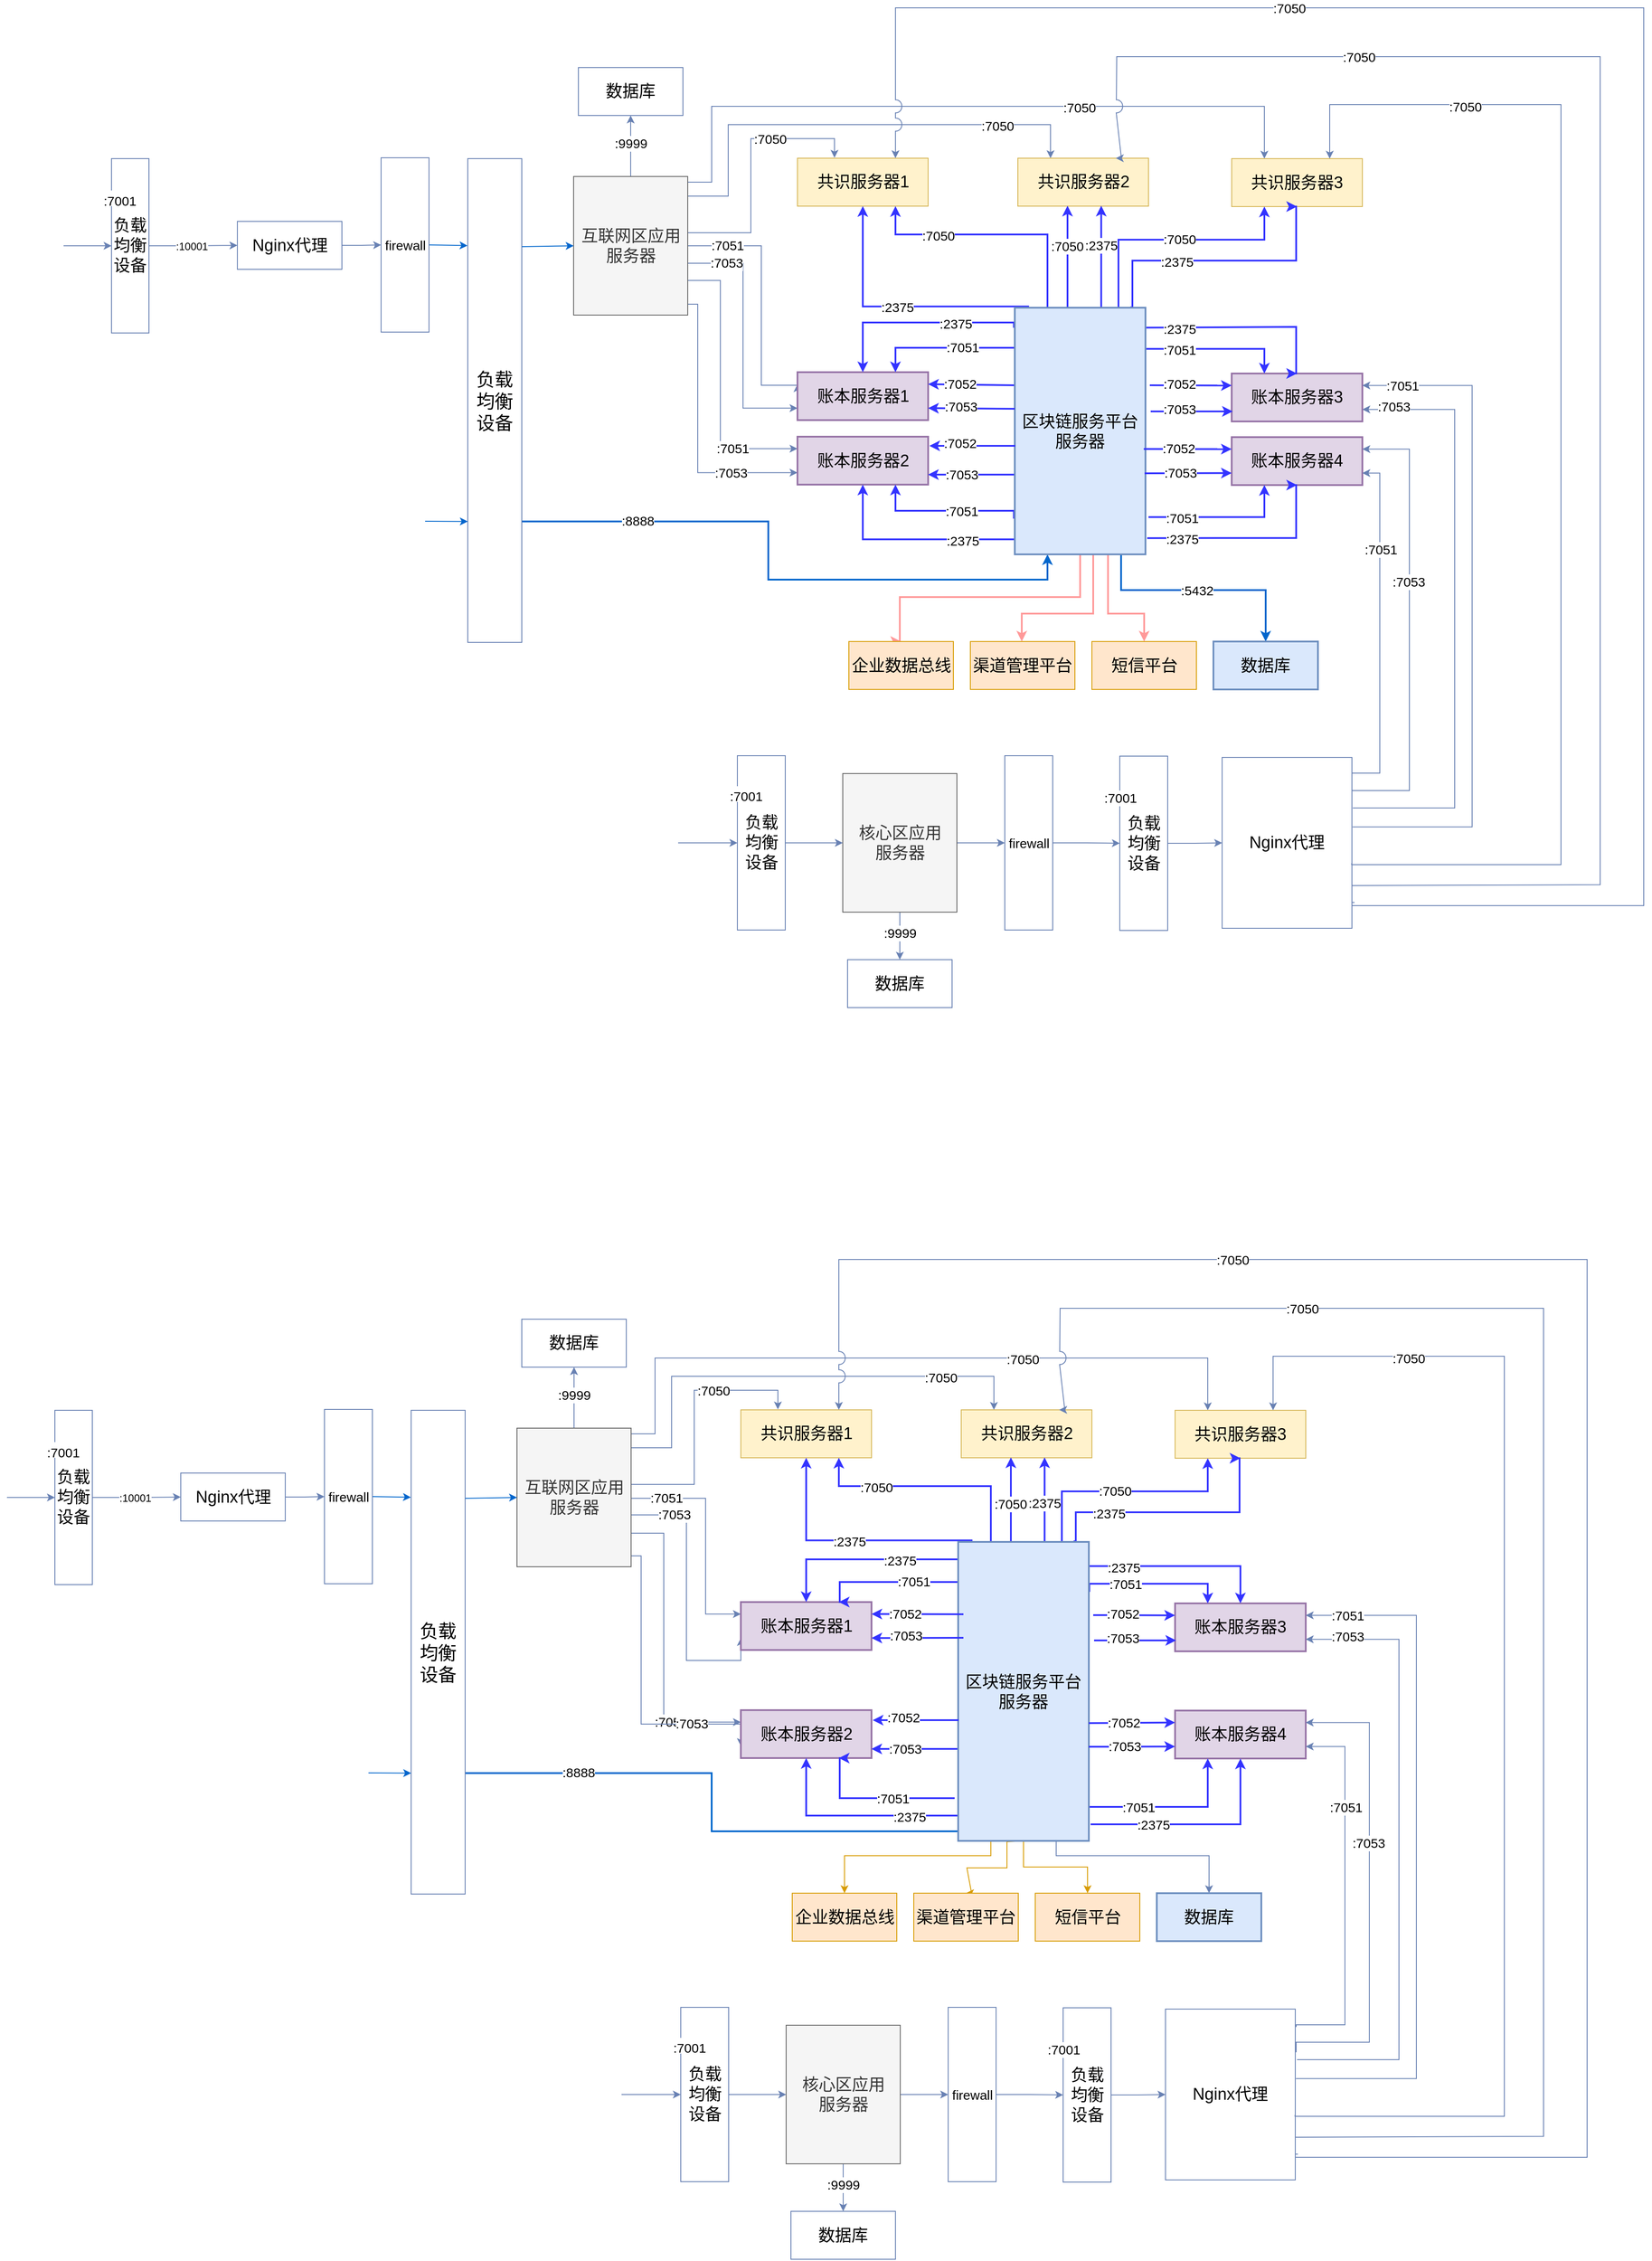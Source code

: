 <mxfile version="11.3.1" type="github" pages="1"><diagram id="IZBP0mqrMQUnNwASLiVP" name="Page-1"><mxGraphModel dx="1864" dy="1008" grid="0" gridSize="10" guides="1" tooltips="1" connect="1" arrows="1" fold="1" page="1" pageScale="1" pageWidth="3300" pageHeight="4681" math="0" shadow="0"><root><mxCell id="0"/><mxCell id="1" parent="0"/><mxCell id="jpr_xhJzr7IG5cBZJDIO-3" style="edgeStyle=orthogonalEdgeStyle;rounded=0;comic=0;jumpStyle=arc;jumpSize=15;orthogonalLoop=1;jettySize=auto;html=1;exitX=1;exitY=0.75;exitDx=0;exitDy=0;entryX=0.25;entryY=1;entryDx=0;entryDy=0;strokeColor=#0066CC;strokeWidth=2;fontSize=21;" parent="1" source="fcVF6qdcsWGndgXev6tU-186" target="fcVF6qdcsWGndgXev6tU-217" edge="1"><mxGeometry relative="1" as="geometry"><Array as="points"><mxPoint x="1324" y="1274"/><mxPoint x="1324" y="1340"/><mxPoint x="1645" y="1340"/></Array></mxGeometry></mxCell><mxCell id="jpr_xhJzr7IG5cBZJDIO-4" value=":8888" style="text;html=1;resizable=0;points=[];align=center;verticalAlign=middle;labelBackgroundColor=#ffffff;fontSize=15;" parent="jpr_xhJzr7IG5cBZJDIO-3" vertex="1" connectable="0"><mxGeometry x="-0.62" y="2" relative="1" as="geometry"><mxPoint as="offset"/></mxGeometry></mxCell><mxCell id="fcVF6qdcsWGndgXev6tU-186" value="负载均衡设备" style="rounded=0;whiteSpace=wrap;html=1;labelBackgroundColor=none;strokeColor=#6881B3;fillColor=none;fontSize=21;align=center;" parent="1" vertex="1"><mxGeometry x="979" y="857" width="62" height="555" as="geometry"/></mxCell><mxCell id="fcVF6qdcsWGndgXev6tU-290" value="负载均衡设备" style="rounded=0;whiteSpace=wrap;html=1;labelBackgroundColor=none;strokeColor=#6881B3;fillColor=none;fontSize=19;align=center;" parent="1" vertex="1"><mxGeometry x="1727.5" y="1542.5" width="55" height="200" as="geometry"/></mxCell><mxCell id="fcVF6qdcsWGndgXev6tU-182" style="edgeStyle=orthogonalEdgeStyle;rounded=0;orthogonalLoop=1;jettySize=auto;html=1;exitX=1;exitY=0.5;exitDx=0;exitDy=0;entryX=0;entryY=0.5;entryDx=0;entryDy=0;strokeColor=#6881B3;fontSize=19;" parent="1" source="fcVF6qdcsWGndgXev6tU-179" target="fcVF6qdcsWGndgXev6tU-181" edge="1"><mxGeometry relative="1" as="geometry"/></mxCell><mxCell id="fcVF6qdcsWGndgXev6tU-183" value=":10001" style="text;html=1;resizable=0;points=[];align=center;verticalAlign=middle;labelBackgroundColor=#ffffff;fontSize=12;" parent="fcVF6qdcsWGndgXev6tU-182" vertex="1" connectable="0"><mxGeometry x="-0.365" relative="1" as="geometry"><mxPoint x="16.5" y="0.5" as="offset"/></mxGeometry></mxCell><mxCell id="fcVF6qdcsWGndgXev6tU-179" value="负载均衡设备" style="rounded=0;whiteSpace=wrap;html=1;labelBackgroundColor=none;strokeColor=#6881B3;fillColor=none;fontSize=19;align=center;" parent="1" vertex="1"><mxGeometry x="570" y="857" width="43" height="200" as="geometry"/></mxCell><mxCell id="fcVF6qdcsWGndgXev6tU-180" value="" style="endArrow=classic;html=1;strokeColor=#6881B3;fontSize=19;entryX=0;entryY=0.5;entryDx=0;entryDy=0;" parent="1" target="fcVF6qdcsWGndgXev6tU-179" edge="1"><mxGeometry width="50" height="50" relative="1" as="geometry"><mxPoint x="515" y="957" as="sourcePoint"/><mxPoint x="498.5" y="932" as="targetPoint"/></mxGeometry></mxCell><mxCell id="fcVF6qdcsWGndgXev6tU-185" style="edgeStyle=orthogonalEdgeStyle;rounded=0;orthogonalLoop=1;jettySize=auto;html=1;exitX=1;exitY=0.5;exitDx=0;exitDy=0;entryX=0;entryY=0.5;entryDx=0;entryDy=0;strokeColor=#6881B3;fontSize=15;" parent="1" source="fcVF6qdcsWGndgXev6tU-181" target="fcVF6qdcsWGndgXev6tU-184" edge="1"><mxGeometry relative="1" as="geometry"/></mxCell><mxCell id="fcVF6qdcsWGndgXev6tU-181" value="Nginx代理" style="rounded=0;whiteSpace=wrap;html=1;labelBackgroundColor=none;strokeColor=#6881B3;fillColor=none;fontSize=19;align=center;" parent="1" vertex="1"><mxGeometry x="714.5" y="929" width="120" height="55" as="geometry"/></mxCell><mxCell id="jpr_xhJzr7IG5cBZJDIO-1" style="edgeStyle=orthogonalEdgeStyle;rounded=0;comic=0;jumpStyle=arc;jumpSize=15;orthogonalLoop=1;jettySize=auto;html=1;exitX=1;exitY=0.5;exitDx=0;exitDy=0;entryX=-0.005;entryY=0.18;entryDx=0;entryDy=0;entryPerimeter=0;strokeColor=#0066CC;strokeWidth=1;fontSize=15;" parent="1" source="fcVF6qdcsWGndgXev6tU-184" target="fcVF6qdcsWGndgXev6tU-186" edge="1"><mxGeometry relative="1" as="geometry"/></mxCell><mxCell id="fcVF6qdcsWGndgXev6tU-184" value="firewall" style="rounded=0;whiteSpace=wrap;html=1;labelBackgroundColor=none;strokeColor=#6881B3;fillColor=none;fontSize=15;align=center;" parent="1" vertex="1"><mxGeometry x="879.5" y="856" width="55" height="200" as="geometry"/></mxCell><mxCell id="fcVF6qdcsWGndgXev6tU-192" style="edgeStyle=orthogonalEdgeStyle;rounded=0;orthogonalLoop=1;jettySize=auto;html=1;exitX=0.5;exitY=0;exitDx=0;exitDy=0;entryX=0.5;entryY=1;entryDx=0;entryDy=0;strokeColor=#6881B3;fontSize=15;" parent="1" source="fcVF6qdcsWGndgXev6tU-189" target="fcVF6qdcsWGndgXev6tU-191" edge="1"><mxGeometry relative="1" as="geometry"/></mxCell><mxCell id="fcVF6qdcsWGndgXev6tU-193" value=":9999" style="text;html=1;resizable=0;points=[];align=center;verticalAlign=middle;labelBackgroundColor=#ffffff;fontSize=15;" parent="fcVF6qdcsWGndgXev6tU-192" vertex="1" connectable="0"><mxGeometry x="0.102" relative="1" as="geometry"><mxPoint as="offset"/></mxGeometry></mxCell><mxCell id="fcVF6qdcsWGndgXev6tU-203" style="edgeStyle=orthogonalEdgeStyle;rounded=0;orthogonalLoop=1;jettySize=auto;html=1;exitX=1;exitY=0.25;exitDx=0;exitDy=0;entryX=0.25;entryY=0;entryDx=0;entryDy=0;strokeColor=#6881B3;fontSize=15;" parent="1" source="fcVF6qdcsWGndgXev6tU-189" target="fcVF6qdcsWGndgXev6tU-198" edge="1"><mxGeometry relative="1" as="geometry"><Array as="points"><mxPoint x="1232" y="884"/><mxPoint x="1259" y="884"/><mxPoint x="1259" y="797"/><mxPoint x="1893" y="797"/></Array></mxGeometry></mxCell><mxCell id="fcVF6qdcsWGndgXev6tU-206" value=":7050" style="text;html=1;resizable=0;points=[];align=center;verticalAlign=middle;labelBackgroundColor=#ffffff;fontSize=15;" parent="fcVF6qdcsWGndgXev6tU-203" vertex="1" connectable="0"><mxGeometry x="0.444" y="-1" relative="1" as="geometry"><mxPoint x="-38.5" as="offset"/></mxGeometry></mxCell><mxCell id="fcVF6qdcsWGndgXev6tU-204" style="edgeStyle=orthogonalEdgeStyle;rounded=0;orthogonalLoop=1;jettySize=auto;html=1;exitX=1;exitY=0.25;exitDx=0;exitDy=0;entryX=0.25;entryY=0;entryDx=0;entryDy=0;strokeColor=#6881B3;fontSize=15;" parent="1" source="fcVF6qdcsWGndgXev6tU-189" target="fcVF6qdcsWGndgXev6tU-197" edge="1"><mxGeometry relative="1" as="geometry"><Array as="points"><mxPoint x="1232" y="900"/><mxPoint x="1278" y="900"/><mxPoint x="1278" y="818"/><mxPoint x="1648" y="818"/></Array></mxGeometry></mxCell><mxCell id="fcVF6qdcsWGndgXev6tU-207" value=":7050" style="text;html=1;resizable=0;points=[];align=center;verticalAlign=middle;labelBackgroundColor=#ffffff;fontSize=15;" parent="fcVF6qdcsWGndgXev6tU-204" vertex="1" connectable="0"><mxGeometry x="0.639" y="-1" relative="1" as="geometry"><mxPoint as="offset"/></mxGeometry></mxCell><mxCell id="fcVF6qdcsWGndgXev6tU-205" style="edgeStyle=orthogonalEdgeStyle;rounded=0;orthogonalLoop=1;jettySize=auto;html=1;exitX=1;exitY=0.25;exitDx=0;exitDy=0;strokeColor=#6881B3;fontSize=15;" parent="1" source="fcVF6qdcsWGndgXev6tU-189" edge="1"><mxGeometry relative="1" as="geometry"><Array as="points"><mxPoint x="1232" y="942"/><mxPoint x="1304" y="942"/><mxPoint x="1304" y="834"/><mxPoint x="1400" y="834"/></Array><mxPoint x="1400" y="856" as="targetPoint"/></mxGeometry></mxCell><mxCell id="fcVF6qdcsWGndgXev6tU-208" value=":7050" style="text;html=1;resizable=0;points=[];align=center;verticalAlign=middle;labelBackgroundColor=#ffffff;fontSize=15;" parent="fcVF6qdcsWGndgXev6tU-205" vertex="1" connectable="0"><mxGeometry x="0.4" relative="1" as="geometry"><mxPoint as="offset"/></mxGeometry></mxCell><mxCell id="fcVF6qdcsWGndgXev6tU-209" style="edgeStyle=orthogonalEdgeStyle;rounded=0;orthogonalLoop=1;jettySize=auto;html=1;exitX=1;exitY=0.5;exitDx=0;exitDy=0;entryX=0;entryY=0.25;entryDx=0;entryDy=0;strokeColor=#6881B3;fontSize=15;" parent="1" source="fcVF6qdcsWGndgXev6tU-189" target="fcVF6qdcsWGndgXev6tU-199" edge="1"><mxGeometry relative="1" as="geometry"><Array as="points"><mxPoint x="1316" y="957"/><mxPoint x="1316" y="1117"/></Array></mxGeometry></mxCell><mxCell id="fcVF6qdcsWGndgXev6tU-211" value=":7051" style="text;html=1;resizable=0;points=[];align=center;verticalAlign=middle;labelBackgroundColor=#ffffff;fontSize=15;" parent="fcVF6qdcsWGndgXev6tU-209" vertex="1" connectable="0"><mxGeometry x="-0.683" y="1" relative="1" as="geometry"><mxPoint as="offset"/></mxGeometry></mxCell><mxCell id="fcVF6qdcsWGndgXev6tU-210" style="edgeStyle=orthogonalEdgeStyle;rounded=0;orthogonalLoop=1;jettySize=auto;html=1;exitX=1;exitY=0.75;exitDx=0;exitDy=0;entryX=0;entryY=0.75;entryDx=0;entryDy=0;strokeColor=#6881B3;fontSize=15;" parent="1" source="fcVF6qdcsWGndgXev6tU-189" target="fcVF6qdcsWGndgXev6tU-199" edge="1"><mxGeometry relative="1" as="geometry"><Array as="points"><mxPoint x="1232" y="977"/><mxPoint x="1295" y="977"/><mxPoint x="1295" y="1144"/></Array></mxGeometry></mxCell><mxCell id="fcVF6qdcsWGndgXev6tU-212" value=":7053" style="text;html=1;resizable=0;points=[];align=center;verticalAlign=middle;labelBackgroundColor=#ffffff;fontSize=15;" parent="fcVF6qdcsWGndgXev6tU-210" vertex="1" connectable="0"><mxGeometry x="-0.641" y="1" relative="1" as="geometry"><mxPoint x="8" as="offset"/></mxGeometry></mxCell><mxCell id="fcVF6qdcsWGndgXev6tU-213" style="edgeStyle=orthogonalEdgeStyle;rounded=0;orthogonalLoop=1;jettySize=auto;html=1;exitX=1;exitY=0.75;exitDx=0;exitDy=0;entryX=0;entryY=0.25;entryDx=0;entryDy=0;strokeColor=#6881B3;fontSize=15;" parent="1" source="fcVF6qdcsWGndgXev6tU-189" target="fcVF6qdcsWGndgXev6tU-200" edge="1"><mxGeometry relative="1" as="geometry"><Array as="points"><mxPoint x="1269" y="997"/><mxPoint x="1269" y="1190"/></Array></mxGeometry></mxCell><mxCell id="fcVF6qdcsWGndgXev6tU-215" value=":7051" style="text;html=1;resizable=0;points=[];align=center;verticalAlign=middle;labelBackgroundColor=#ffffff;fontSize=15;" parent="fcVF6qdcsWGndgXev6tU-213" vertex="1" connectable="0"><mxGeometry x="0.529" y="1" relative="1" as="geometry"><mxPoint as="offset"/></mxGeometry></mxCell><mxCell id="fcVF6qdcsWGndgXev6tU-214" style="edgeStyle=orthogonalEdgeStyle;rounded=0;orthogonalLoop=1;jettySize=auto;html=1;exitX=1;exitY=0.75;exitDx=0;exitDy=0;entryX=0;entryY=0.75;entryDx=0;entryDy=0;strokeColor=#6881B3;fontSize=15;" parent="1" source="fcVF6qdcsWGndgXev6tU-189" target="fcVF6qdcsWGndgXev6tU-200" edge="1"><mxGeometry relative="1" as="geometry"><Array as="points"><mxPoint x="1232" y="1024"/><mxPoint x="1243" y="1024"/><mxPoint x="1243" y="1217"/></Array></mxGeometry></mxCell><mxCell id="fcVF6qdcsWGndgXev6tU-216" value=":7053" style="text;html=1;resizable=0;points=[];align=center;verticalAlign=middle;labelBackgroundColor=#ffffff;fontSize=15;" parent="fcVF6qdcsWGndgXev6tU-214" vertex="1" connectable="0"><mxGeometry x="0.507" y="1" relative="1" as="geometry"><mxPoint x="9" as="offset"/></mxGeometry></mxCell><mxCell id="fcVF6qdcsWGndgXev6tU-189" value="互联网区应用服务器" style="rounded=0;whiteSpace=wrap;html=1;labelBackgroundColor=none;strokeColor=#666666;fillColor=#f5f5f5;fontSize=19;align=center;fontColor=#333333;" parent="1" vertex="1"><mxGeometry x="1100.5" y="877.5" width="131" height="159" as="geometry"/></mxCell><mxCell id="fcVF6qdcsWGndgXev6tU-191" value="数据库" style="rounded=0;whiteSpace=wrap;html=1;labelBackgroundColor=none;strokeColor=#6881B3;fillColor=none;fontSize=19;align=center;" parent="1" vertex="1"><mxGeometry x="1106" y="752.5" width="120" height="55" as="geometry"/></mxCell><mxCell id="fcVF6qdcsWGndgXev6tU-196" value="共识服务器1" style="rounded=0;whiteSpace=wrap;html=1;labelBackgroundColor=none;strokeColor=#d6b656;fillColor=#fff2cc;fontSize=19;align=center;" parent="1" vertex="1"><mxGeometry x="1357.5" y="856.5" width="150" height="55" as="geometry"/></mxCell><mxCell id="fcVF6qdcsWGndgXev6tU-197" value="共识服务器2" style="rounded=0;whiteSpace=wrap;html=1;labelBackgroundColor=none;strokeColor=#d6b656;fillColor=#fff2cc;fontSize=19;align=center;" parent="1" vertex="1"><mxGeometry x="1610.5" y="856.5" width="150" height="55" as="geometry"/></mxCell><mxCell id="fcVF6qdcsWGndgXev6tU-198" value="共识服务器3" style="rounded=0;whiteSpace=wrap;html=1;labelBackgroundColor=none;strokeColor=#d6b656;fillColor=#fff2cc;fontSize=19;align=center;" parent="1" vertex="1"><mxGeometry x="1856" y="857" width="150" height="55" as="geometry"/></mxCell><mxCell id="fcVF6qdcsWGndgXev6tU-199" value="账本服务器1" style="rounded=0;whiteSpace=wrap;html=1;labelBackgroundColor=none;strokeColor=#9673a6;fillColor=#e1d5e7;fontSize=19;align=center;strokeWidth=2;" parent="1" vertex="1"><mxGeometry x="1357.5" y="1102" width="150" height="55" as="geometry"/></mxCell><mxCell id="fcVF6qdcsWGndgXev6tU-200" value="账本服务器2" style="rounded=0;whiteSpace=wrap;html=1;labelBackgroundColor=none;strokeColor=#9673a6;fillColor=#e1d5e7;fontSize=19;align=center;strokeWidth=2;" parent="1" vertex="1"><mxGeometry x="1357.5" y="1176" width="150" height="55" as="geometry"/></mxCell><mxCell id="fcVF6qdcsWGndgXev6tU-201" value="账本服务器3" style="rounded=0;whiteSpace=wrap;html=1;labelBackgroundColor=none;strokeColor=#9673a6;fillColor=#e1d5e7;fontSize=19;align=center;strokeWidth=2;" parent="1" vertex="1"><mxGeometry x="1856" y="1103.5" width="150" height="55" as="geometry"/></mxCell><mxCell id="fcVF6qdcsWGndgXev6tU-202" value="账本服务器4" style="rounded=0;whiteSpace=wrap;html=1;labelBackgroundColor=none;strokeColor=#9673a6;fillColor=#e1d5e7;fontSize=19;align=center;strokeWidth=2;" parent="1" vertex="1"><mxGeometry x="1856" y="1176.5" width="150" height="55" as="geometry"/></mxCell><mxCell id="fcVF6qdcsWGndgXev6tU-219" style="edgeStyle=orthogonalEdgeStyle;rounded=0;orthogonalLoop=1;jettySize=auto;html=1;entryX=0.5;entryY=0;entryDx=0;entryDy=0;strokeColor=#3333FF;fontSize=15;strokeWidth=2;" parent="1" target="fcVF6qdcsWGndgXev6tU-199" edge="1"><mxGeometry relative="1" as="geometry"><mxPoint x="1606" y="1051" as="sourcePoint"/><Array as="points"><mxPoint x="1606" y="1045"/><mxPoint x="1432" y="1045"/></Array></mxGeometry></mxCell><mxCell id="fcVF6qdcsWGndgXev6tU-228" value=":2375" style="text;html=1;resizable=0;points=[];align=center;verticalAlign=middle;labelBackgroundColor=#ffffff;fontSize=15;" parent="fcVF6qdcsWGndgXev6tU-219" vertex="1" connectable="0"><mxGeometry x="-0.169" y="-1" relative="1" as="geometry"><mxPoint x="25.5" y="1.5" as="offset"/></mxGeometry></mxCell><mxCell id="fcVF6qdcsWGndgXev6tU-220" style="edgeStyle=orthogonalEdgeStyle;rounded=0;orthogonalLoop=1;jettySize=auto;html=1;exitX=0.004;exitY=0.191;exitDx=0;exitDy=0;entryX=0.75;entryY=0;entryDx=0;entryDy=0;strokeColor=#3333FF;fontSize=15;exitPerimeter=0;strokeWidth=2;" parent="1" source="fcVF6qdcsWGndgXev6tU-217" target="fcVF6qdcsWGndgXev6tU-199" edge="1"><mxGeometry relative="1" as="geometry"><Array as="points"><mxPoint x="1470" y="1074"/></Array></mxGeometry></mxCell><mxCell id="fcVF6qdcsWGndgXev6tU-229" value=":7051" style="text;html=1;resizable=0;points=[];align=center;verticalAlign=middle;labelBackgroundColor=#ffffff;fontSize=15;" parent="fcVF6qdcsWGndgXev6tU-220" vertex="1" connectable="0"><mxGeometry x="-0.207" y="-1" relative="1" as="geometry"><mxPoint as="offset"/></mxGeometry></mxCell><mxCell id="fcVF6qdcsWGndgXev6tU-233" style="edgeStyle=orthogonalEdgeStyle;rounded=0;orthogonalLoop=1;jettySize=auto;html=1;entryX=0.5;entryY=1;entryDx=0;entryDy=0;strokeColor=#3333FF;fontSize=15;exitX=0.004;exitY=0.939;exitDx=0;exitDy=0;exitPerimeter=0;strokeWidth=2;" parent="1" source="fcVF6qdcsWGndgXev6tU-217" target="fcVF6qdcsWGndgXev6tU-200" edge="1"><mxGeometry relative="1" as="geometry"><Array as="points"><mxPoint x="1432" y="1294"/></Array></mxGeometry></mxCell><mxCell id="fcVF6qdcsWGndgXev6tU-238" value=":2375" style="text;html=1;resizable=0;points=[];align=center;verticalAlign=middle;labelBackgroundColor=#ffffff;fontSize=15;" parent="fcVF6qdcsWGndgXev6tU-233" vertex="1" connectable="0"><mxGeometry x="-0.401" y="1" relative="1" as="geometry"><mxPoint x="10" as="offset"/></mxGeometry></mxCell><mxCell id="fcVF6qdcsWGndgXev6tU-234" style="edgeStyle=orthogonalEdgeStyle;rounded=0;orthogonalLoop=1;jettySize=auto;html=1;entryX=0.75;entryY=1;entryDx=0;entryDy=0;strokeColor=#3333FF;fontSize=15;strokeWidth=2;" parent="1" target="fcVF6qdcsWGndgXev6tU-200" edge="1"><mxGeometry relative="1" as="geometry"><mxPoint x="1605" y="1269" as="sourcePoint"/><Array as="points"><mxPoint x="1606" y="1261"/><mxPoint x="1470" y="1261"/></Array></mxGeometry></mxCell><mxCell id="fcVF6qdcsWGndgXev6tU-237" value=":7051" style="text;html=1;resizable=0;points=[];align=center;verticalAlign=middle;labelBackgroundColor=#ffffff;fontSize=15;" parent="fcVF6qdcsWGndgXev6tU-234" vertex="1" connectable="0"><mxGeometry x="-0.136" relative="1" as="geometry"><mxPoint x="6" as="offset"/></mxGeometry></mxCell><mxCell id="fcVF6qdcsWGndgXev6tU-239" style="edgeStyle=orthogonalEdgeStyle;rounded=0;orthogonalLoop=1;jettySize=auto;html=1;exitX=0.994;exitY=0.081;exitDx=0;exitDy=0;entryX=0.5;entryY=0;entryDx=0;entryDy=0;strokeColor=#3333FF;fontSize=15;exitPerimeter=0;strokeWidth=2;" parent="1" source="fcVF6qdcsWGndgXev6tU-217" target="fcVF6qdcsWGndgXev6tU-201" edge="1"><mxGeometry relative="1" as="geometry"><Array as="points"><mxPoint x="1758" y="1051"/><mxPoint x="1758" y="1050"/><mxPoint x="1930" y="1050"/></Array></mxGeometry></mxCell><mxCell id="fcVF6qdcsWGndgXev6tU-247" value=":2375" style="text;html=1;resizable=0;points=[];align=center;verticalAlign=middle;labelBackgroundColor=#ffffff;fontSize=15;" parent="fcVF6qdcsWGndgXev6tU-239" vertex="1" connectable="0"><mxGeometry x="-0.615" y="-1" relative="1" as="geometry"><mxPoint x="-4" as="offset"/></mxGeometry></mxCell><mxCell id="fcVF6qdcsWGndgXev6tU-240" style="edgeStyle=orthogonalEdgeStyle;rounded=0;orthogonalLoop=1;jettySize=auto;html=1;exitX=1.004;exitY=0.167;exitDx=0;exitDy=0;entryX=0.25;entryY=0;entryDx=0;entryDy=0;strokeColor=#3333FF;fontSize=15;exitPerimeter=0;strokeWidth=2;" parent="1" source="fcVF6qdcsWGndgXev6tU-217" target="fcVF6qdcsWGndgXev6tU-201" edge="1"><mxGeometry relative="1" as="geometry"><Array as="points"><mxPoint x="1893" y="1075"/></Array></mxGeometry></mxCell><mxCell id="fcVF6qdcsWGndgXev6tU-248" value=":7051" style="text;html=1;resizable=0;points=[];align=center;verticalAlign=middle;labelBackgroundColor=#ffffff;fontSize=15;" parent="fcVF6qdcsWGndgXev6tU-240" vertex="1" connectable="0"><mxGeometry x="-0.583" relative="1" as="geometry"><mxPoint x="4" as="offset"/></mxGeometry></mxCell><mxCell id="fcVF6qdcsWGndgXev6tU-245" style="edgeStyle=orthogonalEdgeStyle;rounded=0;orthogonalLoop=1;jettySize=auto;html=1;exitX=1.013;exitY=0.934;exitDx=0;exitDy=0;entryX=0.5;entryY=1;entryDx=0;entryDy=0;strokeColor=#3333FF;fontSize=15;exitPerimeter=0;strokeWidth=2;" parent="1" source="fcVF6qdcsWGndgXev6tU-217" target="fcVF6qdcsWGndgXev6tU-202" edge="1"><mxGeometry relative="1" as="geometry"><Array as="points"><mxPoint x="1930" y="1292"/></Array></mxGeometry></mxCell><mxCell id="fcVF6qdcsWGndgXev6tU-254" value=":2375" style="text;html=1;resizable=0;points=[];align=center;verticalAlign=middle;labelBackgroundColor=#ffffff;fontSize=15;" parent="fcVF6qdcsWGndgXev6tU-245" vertex="1" connectable="0"><mxGeometry x="-0.656" relative="1" as="geometry"><mxPoint as="offset"/></mxGeometry></mxCell><mxCell id="fcVF6qdcsWGndgXev6tU-246" style="edgeStyle=orthogonalEdgeStyle;rounded=0;orthogonalLoop=1;jettySize=auto;html=1;exitX=1.023;exitY=0.849;exitDx=0;exitDy=0;entryX=0.25;entryY=1;entryDx=0;entryDy=0;strokeColor=#3333FF;fontSize=15;exitPerimeter=0;strokeWidth=2;" parent="1" source="fcVF6qdcsWGndgXev6tU-217" target="fcVF6qdcsWGndgXev6tU-202" edge="1"><mxGeometry relative="1" as="geometry"><Array as="points"><mxPoint x="1893" y="1268"/></Array></mxGeometry></mxCell><mxCell id="fcVF6qdcsWGndgXev6tU-253" value=":7051" style="text;html=1;resizable=0;points=[];align=center;verticalAlign=middle;labelBackgroundColor=#ffffff;fontSize=15;" parent="fcVF6qdcsWGndgXev6tU-246" vertex="1" connectable="0"><mxGeometry x="-0.63" relative="1" as="geometry"><mxPoint x="7" as="offset"/></mxGeometry></mxCell><mxCell id="fcVF6qdcsWGndgXev6tU-255" style="edgeStyle=orthogonalEdgeStyle;rounded=0;orthogonalLoop=1;jettySize=auto;html=1;exitX=0.109;exitY=-0.005;exitDx=0;exitDy=0;entryX=0.5;entryY=1;entryDx=0;entryDy=0;strokeColor=#3333FF;fontSize=15;exitPerimeter=0;strokeWidth=2;" parent="1" source="fcVF6qdcsWGndgXev6tU-217" target="fcVF6qdcsWGndgXev6tU-196" edge="1"><mxGeometry relative="1" as="geometry"/></mxCell><mxCell id="fcVF6qdcsWGndgXev6tU-257" value=":2375" style="text;html=1;resizable=0;points=[];align=center;verticalAlign=middle;labelBackgroundColor=#ffffff;fontSize=15;" parent="fcVF6qdcsWGndgXev6tU-255" vertex="1" connectable="0"><mxGeometry x="-0.005" relative="1" as="geometry"><mxPoint as="offset"/></mxGeometry></mxCell><mxCell id="fcVF6qdcsWGndgXev6tU-256" style="edgeStyle=orthogonalEdgeStyle;rounded=0;orthogonalLoop=1;jettySize=auto;html=1;exitX=0.25;exitY=0;exitDx=0;exitDy=0;entryX=0.75;entryY=1;entryDx=0;entryDy=0;strokeColor=#3333FF;fontSize=15;strokeWidth=2;" parent="1" source="fcVF6qdcsWGndgXev6tU-217" target="fcVF6qdcsWGndgXev6tU-196" edge="1"><mxGeometry relative="1" as="geometry"><Array as="points"><mxPoint x="1645" y="944"/><mxPoint x="1470" y="944"/></Array></mxGeometry></mxCell><mxCell id="fcVF6qdcsWGndgXev6tU-258" value=":7050" style="text;html=1;resizable=0;points=[];align=center;verticalAlign=middle;labelBackgroundColor=#ffffff;fontSize=15;" parent="fcVF6qdcsWGndgXev6tU-256" vertex="1" connectable="0"><mxGeometry x="0.441" y="1" relative="1" as="geometry"><mxPoint as="offset"/></mxGeometry></mxCell><mxCell id="fcVF6qdcsWGndgXev6tU-259" style="edgeStyle=orthogonalEdgeStyle;rounded=0;orthogonalLoop=1;jettySize=auto;html=1;exitX=0.5;exitY=0;exitDx=0;exitDy=0;entryX=0.38;entryY=0.991;entryDx=0;entryDy=0;entryPerimeter=0;strokeColor=#3333FF;fontSize=15;strokeWidth=2;" parent="1" source="fcVF6qdcsWGndgXev6tU-217" target="fcVF6qdcsWGndgXev6tU-197" edge="1"><mxGeometry relative="1" as="geometry"><Array as="points"><mxPoint x="1668" y="1028"/></Array></mxGeometry></mxCell><mxCell id="fcVF6qdcsWGndgXev6tU-261" value=":7050" style="text;html=1;resizable=0;points=[];align=center;verticalAlign=middle;labelBackgroundColor=#ffffff;fontSize=15;" parent="fcVF6qdcsWGndgXev6tU-259" vertex="1" connectable="0"><mxGeometry x="0.304" y="1" relative="1" as="geometry"><mxPoint as="offset"/></mxGeometry></mxCell><mxCell id="fcVF6qdcsWGndgXev6tU-260" style="edgeStyle=orthogonalEdgeStyle;rounded=0;orthogonalLoop=1;jettySize=auto;html=1;exitX=0.5;exitY=0;exitDx=0;exitDy=0;entryX=0.638;entryY=0.991;entryDx=0;entryDy=0;entryPerimeter=0;strokeColor=#3333FF;fontSize=15;strokeWidth=2;" parent="1" source="fcVF6qdcsWGndgXev6tU-217" target="fcVF6qdcsWGndgXev6tU-197" edge="1"><mxGeometry relative="1" as="geometry"><Array as="points"><mxPoint x="1706" y="1028"/></Array></mxGeometry></mxCell><mxCell id="fcVF6qdcsWGndgXev6tU-262" value=":2375" style="text;html=1;resizable=0;points=[];align=center;verticalAlign=middle;labelBackgroundColor=#ffffff;fontSize=15;" parent="fcVF6qdcsWGndgXev6tU-260" vertex="1" connectable="0"><mxGeometry x="0.333" relative="1" as="geometry"><mxPoint y="-2" as="offset"/></mxGeometry></mxCell><mxCell id="fcVF6qdcsWGndgXev6tU-263" style="edgeStyle=orthogonalEdgeStyle;rounded=0;orthogonalLoop=1;jettySize=auto;html=1;exitX=0.89;exitY=-0.005;exitDx=0;exitDy=0;entryX=0.5;entryY=1;entryDx=0;entryDy=0;strokeColor=#3333FF;fontSize=15;exitPerimeter=0;strokeWidth=2;" parent="1" source="fcVF6qdcsWGndgXev6tU-217" target="fcVF6qdcsWGndgXev6tU-198" edge="1"><mxGeometry relative="1" as="geometry"><Array as="points"><mxPoint x="1740" y="1028"/><mxPoint x="1742" y="1028"/><mxPoint x="1742" y="974"/><mxPoint x="1930" y="974"/></Array></mxGeometry></mxCell><mxCell id="fcVF6qdcsWGndgXev6tU-266" value=":2375" style="text;html=1;resizable=0;points=[];align=center;verticalAlign=middle;labelBackgroundColor=#ffffff;fontSize=15;" parent="fcVF6qdcsWGndgXev6tU-263" vertex="1" connectable="0"><mxGeometry x="-0.33" y="-1" relative="1" as="geometry"><mxPoint x="5" as="offset"/></mxGeometry></mxCell><mxCell id="fcVF6qdcsWGndgXev6tU-264" style="edgeStyle=orthogonalEdgeStyle;rounded=0;orthogonalLoop=1;jettySize=auto;html=1;exitX=0.75;exitY=0;exitDx=0;exitDy=0;entryX=0.25;entryY=1;entryDx=0;entryDy=0;strokeColor=#3333FF;fontSize=15;strokeWidth=2;" parent="1" source="fcVF6qdcsWGndgXev6tU-217" target="fcVF6qdcsWGndgXev6tU-198" edge="1"><mxGeometry relative="1" as="geometry"><Array as="points"><mxPoint x="1726" y="1028"/><mxPoint x="1726" y="950"/><mxPoint x="1893" y="950"/></Array></mxGeometry></mxCell><mxCell id="fcVF6qdcsWGndgXev6tU-265" value=":7050" style="text;html=1;resizable=0;points=[];align=center;verticalAlign=middle;labelBackgroundColor=#ffffff;fontSize=15;" parent="fcVF6qdcsWGndgXev6tU-264" vertex="1" connectable="0"><mxGeometry x="0.064" y="1" relative="1" as="geometry"><mxPoint as="offset"/></mxGeometry></mxCell><mxCell id="fcVF6qdcsWGndgXev6tU-273" style="edgeStyle=orthogonalEdgeStyle;rounded=0;orthogonalLoop=1;jettySize=auto;html=1;exitX=0.25;exitY=1;exitDx=0;exitDy=0;entryX=0.5;entryY=0;entryDx=0;entryDy=0;strokeColor=#FF9999;fontSize=15;strokeWidth=2;" parent="1" source="fcVF6qdcsWGndgXev6tU-217" target="fcVF6qdcsWGndgXev6tU-270" edge="1"><mxGeometry relative="1" as="geometry"><Array as="points"><mxPoint x="1682" y="1310"/><mxPoint x="1682" y="1360"/><mxPoint x="1475" y="1360"/></Array></mxGeometry></mxCell><mxCell id="fcVF6qdcsWGndgXev6tU-274" style="edgeStyle=orthogonalEdgeStyle;rounded=0;orthogonalLoop=1;jettySize=auto;html=1;exitX=0.25;exitY=1;exitDx=0;exitDy=0;strokeColor=#FF9999;fontSize=15;strokeWidth=2;" parent="1" source="fcVF6qdcsWGndgXev6tU-217" target="fcVF6qdcsWGndgXev6tU-271" edge="1"><mxGeometry relative="1" as="geometry"><Array as="points"><mxPoint x="1697" y="1310"/><mxPoint x="1697" y="1379"/><mxPoint x="1615" y="1379"/></Array></mxGeometry></mxCell><mxCell id="fcVF6qdcsWGndgXev6tU-275" style="edgeStyle=orthogonalEdgeStyle;rounded=0;orthogonalLoop=1;jettySize=auto;html=1;exitX=0.5;exitY=1;exitDx=0;exitDy=0;entryX=0.5;entryY=0;entryDx=0;entryDy=0;strokeColor=#FF9999;fontSize=15;strokeWidth=2;" parent="1" source="fcVF6qdcsWGndgXev6tU-217" target="fcVF6qdcsWGndgXev6tU-272" edge="1"><mxGeometry relative="1" as="geometry"><Array as="points"><mxPoint x="1714" y="1310"/><mxPoint x="1714" y="1379"/><mxPoint x="1755" y="1379"/></Array></mxGeometry></mxCell><mxCell id="fcVF6qdcsWGndgXev6tU-276" style="edgeStyle=orthogonalEdgeStyle;rounded=0;orthogonalLoop=1;jettySize=auto;html=1;exitX=0.75;exitY=1;exitDx=0;exitDy=0;entryX=0.5;entryY=0;entryDx=0;entryDy=0;strokeColor=#0066CC;fontSize=15;strokeWidth=2;" parent="1" source="fcVF6qdcsWGndgXev6tU-217" target="fcVF6qdcsWGndgXev6tU-267" edge="1"><mxGeometry relative="1" as="geometry"><Array as="points"><mxPoint x="1729" y="1311"/><mxPoint x="1729" y="1352"/><mxPoint x="1895" y="1352"/></Array></mxGeometry></mxCell><mxCell id="fcVF6qdcsWGndgXev6tU-277" value=":5432" style="text;html=1;resizable=0;points=[];align=center;verticalAlign=middle;labelBackgroundColor=#ffffff;fontSize=15;" parent="fcVF6qdcsWGndgXev6tU-276" vertex="1" connectable="0"><mxGeometry x="-0.005" relative="1" as="geometry"><mxPoint as="offset"/></mxGeometry></mxCell><mxCell id="fcVF6qdcsWGndgXev6tU-217" value="区块链服务平台服务器" style="rounded=0;whiteSpace=wrap;html=1;labelBackgroundColor=none;strokeColor=#6c8ebf;fillColor=#dae8fc;fontSize=19;align=center;strokeWidth=2;" parent="1" vertex="1"><mxGeometry x="1607" y="1028" width="150" height="283" as="geometry"/></mxCell><mxCell id="fcVF6qdcsWGndgXev6tU-224" value="" style="endArrow=classic;html=1;strokeColor=#3333FF;fontSize=15;entryX=1;entryY=0.25;entryDx=0;entryDy=0;strokeWidth=2;" parent="1" target="fcVF6qdcsWGndgXev6tU-199" edge="1"><mxGeometry width="50" height="50" relative="1" as="geometry"><mxPoint x="1606" y="1117" as="sourcePoint"/><mxPoint x="1593" y="1139" as="targetPoint"/></mxGeometry></mxCell><mxCell id="fcVF6qdcsWGndgXev6tU-230" value=":7052" style="text;html=1;resizable=0;points=[];align=center;verticalAlign=middle;labelBackgroundColor=#ffffff;fontSize=15;" parent="fcVF6qdcsWGndgXev6tU-224" vertex="1" connectable="0"><mxGeometry x="0.361" y="-1" relative="1" as="geometry"><mxPoint x="5" as="offset"/></mxGeometry></mxCell><mxCell id="fcVF6qdcsWGndgXev6tU-225" value="" style="endArrow=classic;html=1;strokeColor=#3333FF;fontSize=15;entryX=1;entryY=0.75;entryDx=0;entryDy=0;strokeWidth=2;" parent="1" target="fcVF6qdcsWGndgXev6tU-199" edge="1"><mxGeometry width="50" height="50" relative="1" as="geometry"><mxPoint x="1607" y="1144" as="sourcePoint"/><mxPoint x="1593" y="1185" as="targetPoint"/></mxGeometry></mxCell><mxCell id="fcVF6qdcsWGndgXev6tU-231" value=":7053" style="text;html=1;resizable=0;points=[];align=center;verticalAlign=middle;labelBackgroundColor=#ffffff;fontSize=15;" parent="fcVF6qdcsWGndgXev6tU-225" vertex="1" connectable="0"><mxGeometry x="0.281" y="-3" relative="1" as="geometry"><mxPoint x="1" as="offset"/></mxGeometry></mxCell><mxCell id="fcVF6qdcsWGndgXev6tU-226" value="" style="endArrow=classic;html=1;strokeColor=#3333FF;fontSize=15;entryX=1;entryY=0.25;entryDx=0;entryDy=0;exitX=-0.006;exitY=0.365;exitDx=0;exitDy=0;exitPerimeter=0;strokeWidth=2;" parent="1" edge="1"><mxGeometry width="50" height="50" relative="1" as="geometry"><mxPoint x="1607.5" y="1186.5" as="sourcePoint"/><mxPoint x="1508.9" y="1186.555" as="targetPoint"/></mxGeometry></mxCell><mxCell id="fcVF6qdcsWGndgXev6tU-235" value=":7052" style="text;html=1;resizable=0;points=[];align=center;verticalAlign=middle;labelBackgroundColor=#ffffff;fontSize=15;" parent="fcVF6qdcsWGndgXev6tU-226" vertex="1" connectable="0"><mxGeometry x="0.389" y="-4" relative="1" as="geometry"><mxPoint x="5" as="offset"/></mxGeometry></mxCell><mxCell id="fcVF6qdcsWGndgXev6tU-227" value="" style="endArrow=classic;html=1;strokeColor=#3333FF;fontSize=15;entryX=1;entryY=0.25;entryDx=0;entryDy=0;exitX=-0.006;exitY=0.365;exitDx=0;exitDy=0;exitPerimeter=0;strokeWidth=2;" parent="1" edge="1"><mxGeometry width="50" height="50" relative="1" as="geometry"><mxPoint x="1606" y="1219.5" as="sourcePoint"/><mxPoint x="1507.4" y="1219.555" as="targetPoint"/></mxGeometry></mxCell><mxCell id="fcVF6qdcsWGndgXev6tU-236" value=":7053" style="text;html=1;resizable=0;points=[];align=center;verticalAlign=middle;labelBackgroundColor=#ffffff;fontSize=15;" parent="fcVF6qdcsWGndgXev6tU-227" vertex="1" connectable="0"><mxGeometry x="0.359" y="-1" relative="1" as="geometry"><mxPoint x="7" as="offset"/></mxGeometry></mxCell><mxCell id="fcVF6qdcsWGndgXev6tU-241" value="" style="endArrow=classic;html=1;strokeColor=#3333FF;fontSize=15;entryX=0;entryY=0.25;entryDx=0;entryDy=0;strokeWidth=2;" parent="1" target="fcVF6qdcsWGndgXev6tU-201" edge="1"><mxGeometry width="50" height="50" relative="1" as="geometry"><mxPoint x="1762" y="1117" as="sourcePoint"/><mxPoint x="1834" y="1113" as="targetPoint"/></mxGeometry></mxCell><mxCell id="fcVF6qdcsWGndgXev6tU-249" value=":7052" style="text;html=1;resizable=0;points=[];align=center;verticalAlign=middle;labelBackgroundColor=#ffffff;fontSize=15;" parent="fcVF6qdcsWGndgXev6tU-241" vertex="1" connectable="0"><mxGeometry x="-0.365" y="2" relative="1" as="geometry"><mxPoint x="4" as="offset"/></mxGeometry></mxCell><mxCell id="fcVF6qdcsWGndgXev6tU-242" value="" style="endArrow=classic;html=1;strokeColor=#3333FF;fontSize=15;entryX=0;entryY=0.25;entryDx=0;entryDy=0;strokeWidth=2;" parent="1" edge="1"><mxGeometry width="50" height="50" relative="1" as="geometry"><mxPoint x="1763" y="1147" as="sourcePoint"/><mxPoint x="1857.2" y="1146.973" as="targetPoint"/></mxGeometry></mxCell><mxCell id="fcVF6qdcsWGndgXev6tU-250" value=":7053" style="text;html=1;resizable=0;points=[];align=center;verticalAlign=middle;labelBackgroundColor=#ffffff;fontSize=15;" parent="fcVF6qdcsWGndgXev6tU-242" vertex="1" connectable="0"><mxGeometry x="-0.509" y="3" relative="1" as="geometry"><mxPoint x="10" as="offset"/></mxGeometry></mxCell><mxCell id="fcVF6qdcsWGndgXev6tU-243" value="" style="endArrow=classic;html=1;strokeColor=#3333FF;fontSize=15;entryX=0;entryY=0.25;entryDx=0;entryDy=0;exitX=0.987;exitY=0.573;exitDx=0;exitDy=0;exitPerimeter=0;strokeWidth=2;" parent="1" source="fcVF6qdcsWGndgXev6tU-217" target="fcVF6qdcsWGndgXev6tU-202" edge="1"><mxGeometry width="50" height="50" relative="1" as="geometry"><mxPoint x="1763" y="1242" as="sourcePoint"/><mxPoint x="1813" y="1192" as="targetPoint"/></mxGeometry></mxCell><mxCell id="fcVF6qdcsWGndgXev6tU-251" value=":7052" style="text;html=1;resizable=0;points=[];align=center;verticalAlign=middle;labelBackgroundColor=#ffffff;fontSize=15;" parent="fcVF6qdcsWGndgXev6tU-243" vertex="1" connectable="0"><mxGeometry x="-0.384" y="1" relative="1" as="geometry"><mxPoint x="9" as="offset"/></mxGeometry></mxCell><mxCell id="fcVF6qdcsWGndgXev6tU-244" value="" style="endArrow=classic;html=1;strokeColor=#3333FF;fontSize=15;entryX=0;entryY=0.75;entryDx=0;entryDy=0;strokeWidth=2;" parent="1" target="fcVF6qdcsWGndgXev6tU-202" edge="1"><mxGeometry width="50" height="50" relative="1" as="geometry"><mxPoint x="1756" y="1218" as="sourcePoint"/><mxPoint x="1818" y="1250" as="targetPoint"/></mxGeometry></mxCell><mxCell id="fcVF6qdcsWGndgXev6tU-252" value=":7053" style="text;html=1;resizable=0;points=[];align=center;verticalAlign=middle;labelBackgroundColor=#ffffff;fontSize=15;" parent="fcVF6qdcsWGndgXev6tU-244" vertex="1" connectable="0"><mxGeometry x="-0.34" y="1" relative="1" as="geometry"><mxPoint x="8" as="offset"/></mxGeometry></mxCell><mxCell id="fcVF6qdcsWGndgXev6tU-267" value="数据库" style="rounded=0;whiteSpace=wrap;html=1;labelBackgroundColor=none;strokeColor=#6c8ebf;fillColor=#dae8fc;fontSize=19;align=center;strokeWidth=2;" parent="1" vertex="1"><mxGeometry x="1835" y="1411" width="120" height="55" as="geometry"/></mxCell><mxCell id="fcVF6qdcsWGndgXev6tU-270" value="企业数据总线" style="rounded=0;whiteSpace=wrap;html=1;labelBackgroundColor=none;strokeColor=#d79b00;fillColor=#ffe6cc;fontSize=19;align=center;" parent="1" vertex="1"><mxGeometry x="1416.5" y="1411" width="120" height="55" as="geometry"/></mxCell><mxCell id="fcVF6qdcsWGndgXev6tU-271" value="渠道管理平台" style="rounded=0;whiteSpace=wrap;html=1;labelBackgroundColor=none;strokeColor=#d79b00;fillColor=#ffe6cc;fontSize=19;align=center;" parent="1" vertex="1"><mxGeometry x="1556" y="1411" width="120" height="55" as="geometry"/></mxCell><mxCell id="fcVF6qdcsWGndgXev6tU-272" value="短信平台" style="rounded=0;whiteSpace=wrap;html=1;labelBackgroundColor=none;strokeColor=#d79b00;fillColor=#ffe6cc;fontSize=19;align=center;" parent="1" vertex="1"><mxGeometry x="1695.5" y="1411" width="120" height="55" as="geometry"/></mxCell><mxCell id="fcVF6qdcsWGndgXev6tU-282" style="edgeStyle=orthogonalEdgeStyle;rounded=0;orthogonalLoop=1;jettySize=auto;html=1;exitX=0.5;exitY=1;exitDx=0;exitDy=0;entryX=0.5;entryY=0;entryDx=0;entryDy=0;strokeColor=#6881B3;fontSize=15;" parent="1" source="fcVF6qdcsWGndgXev6tU-280" target="fcVF6qdcsWGndgXev6tU-281" edge="1"><mxGeometry relative="1" as="geometry"/></mxCell><mxCell id="fcVF6qdcsWGndgXev6tU-283" value=":9999" style="text;html=1;resizable=0;points=[];align=center;verticalAlign=middle;labelBackgroundColor=#ffffff;fontSize=15;" parent="fcVF6qdcsWGndgXev6tU-282" vertex="1" connectable="0"><mxGeometry x="-0.135" relative="1" as="geometry"><mxPoint as="offset"/></mxGeometry></mxCell><mxCell id="fcVF6qdcsWGndgXev6tU-291" style="edgeStyle=orthogonalEdgeStyle;rounded=0;orthogonalLoop=1;jettySize=auto;html=1;exitX=1;exitY=0.5;exitDx=0;exitDy=0;entryX=0;entryY=0.5;entryDx=0;entryDy=0;strokeColor=#6881B3;fontSize=15;" parent="1" source="fcVF6qdcsWGndgXev6tU-280" target="fcVF6qdcsWGndgXev6tU-289" edge="1"><mxGeometry relative="1" as="geometry"/></mxCell><mxCell id="fcVF6qdcsWGndgXev6tU-280" value="核心区应用&lt;br&gt;服务器" style="rounded=0;whiteSpace=wrap;html=1;labelBackgroundColor=none;strokeColor=#666666;fillColor=#f5f5f5;fontSize=19;align=center;fontColor=#333333;" parent="1" vertex="1"><mxGeometry x="1409.5" y="1562.5" width="131" height="159" as="geometry"/></mxCell><mxCell id="fcVF6qdcsWGndgXev6tU-281" value="数据库" style="rounded=0;whiteSpace=wrap;html=1;labelBackgroundColor=none;strokeColor=#6881B3;fillColor=none;fontSize=19;align=center;" parent="1" vertex="1"><mxGeometry x="1415" y="1776" width="120" height="55" as="geometry"/></mxCell><mxCell id="fcVF6qdcsWGndgXev6tU-286" style="edgeStyle=orthogonalEdgeStyle;rounded=0;orthogonalLoop=1;jettySize=auto;html=1;exitX=1;exitY=0.5;exitDx=0;exitDy=0;entryX=0;entryY=0.5;entryDx=0;entryDy=0;strokeColor=#6881B3;fontSize=15;" parent="1" source="fcVF6qdcsWGndgXev6tU-284" target="fcVF6qdcsWGndgXev6tU-280" edge="1"><mxGeometry relative="1" as="geometry"/></mxCell><mxCell id="fcVF6qdcsWGndgXev6tU-284" value="负载均衡设备" style="rounded=0;whiteSpace=wrap;html=1;labelBackgroundColor=none;strokeColor=#6881B3;fillColor=none;fontSize=19;align=center;" parent="1" vertex="1"><mxGeometry x="1288.5" y="1542" width="55" height="200" as="geometry"/></mxCell><mxCell id="fcVF6qdcsWGndgXev6tU-285" value="" style="endArrow=classic;html=1;strokeColor=#6881B3;fontSize=15;entryX=0;entryY=0.5;entryDx=0;entryDy=0;" parent="1" target="fcVF6qdcsWGndgXev6tU-284" edge="1"><mxGeometry width="50" height="50" relative="1" as="geometry"><mxPoint x="1220.5" y="1642" as="sourcePoint"/><mxPoint x="1229.5" y="1621" as="targetPoint"/></mxGeometry></mxCell><mxCell id="fcVF6qdcsWGndgXev6tU-287" style="edgeStyle=orthogonalEdgeStyle;rounded=0;orthogonalLoop=1;jettySize=auto;html=1;exitX=1;exitY=0.5;exitDx=0;exitDy=0;entryX=0;entryY=0.5;entryDx=0;entryDy=0;strokeColor=#6881B3;fontSize=15;" parent="1" source="fcVF6qdcsWGndgXev6tU-289" target="fcVF6qdcsWGndgXev6tU-290" edge="1"><mxGeometry relative="1" as="geometry"/></mxCell><mxCell id="fcVF6qdcsWGndgXev6tU-288" value=":7001" style="text;html=1;resizable=0;points=[];align=center;verticalAlign=middle;labelBackgroundColor=#ffffff;fontSize=15;" parent="fcVF6qdcsWGndgXev6tU-287" vertex="1" connectable="0"><mxGeometry x="-0.169" y="-1" relative="1" as="geometry"><mxPoint x="45" y="-53" as="offset"/></mxGeometry></mxCell><mxCell id="fcVF6qdcsWGndgXev6tU-289" value="firewall" style="rounded=0;whiteSpace=wrap;html=1;labelBackgroundColor=none;strokeColor=#6881B3;fillColor=none;fontSize=15;align=center;" parent="1" vertex="1"><mxGeometry x="1595.5" y="1542" width="55" height="200" as="geometry"/></mxCell><mxCell id="fcVF6qdcsWGndgXev6tU-293" style="edgeStyle=orthogonalEdgeStyle;rounded=0;orthogonalLoop=1;jettySize=auto;html=1;exitX=1;exitY=0.5;exitDx=0;exitDy=0;entryX=0;entryY=0.5;entryDx=0;entryDy=0;strokeColor=#6881B3;fontSize=15;" parent="1" source="fcVF6qdcsWGndgXev6tU-290" target="fcVF6qdcsWGndgXev6tU-292" edge="1"><mxGeometry relative="1" as="geometry"/></mxCell><mxCell id="fcVF6qdcsWGndgXev6tU-296" style="edgeStyle=orthogonalEdgeStyle;rounded=0;orthogonalLoop=1;jettySize=auto;html=1;exitX=1.005;exitY=0.407;exitDx=0;exitDy=0;entryX=1;entryY=0.25;entryDx=0;entryDy=0;strokeColor=#6881B3;fontSize=15;exitPerimeter=0;" parent="1" source="fcVF6qdcsWGndgXev6tU-292" target="fcVF6qdcsWGndgXev6tU-201" edge="1"><mxGeometry relative="1" as="geometry"><Array as="points"><mxPoint x="2132" y="1624"/><mxPoint x="2132" y="1117"/></Array></mxGeometry></mxCell><mxCell id="fcVF6qdcsWGndgXev6tU-301" value=":7051" style="text;html=1;resizable=0;points=[];align=center;verticalAlign=middle;labelBackgroundColor=#ffffff;fontSize=15;" parent="fcVF6qdcsWGndgXev6tU-296" vertex="1" connectable="0"><mxGeometry x="0.881" y="-1" relative="1" as="geometry"><mxPoint as="offset"/></mxGeometry></mxCell><mxCell id="fcVF6qdcsWGndgXev6tU-297" style="edgeStyle=orthogonalEdgeStyle;rounded=0;orthogonalLoop=1;jettySize=auto;html=1;entryX=1;entryY=0.75;entryDx=0;entryDy=0;strokeColor=#6881B3;fontSize=15;" parent="1" target="fcVF6qdcsWGndgXev6tU-201" edge="1"><mxGeometry relative="1" as="geometry"><mxPoint x="1995" y="1602" as="sourcePoint"/><Array as="points"><mxPoint x="2112" y="1602"/><mxPoint x="2112" y="1145"/></Array></mxGeometry></mxCell><mxCell id="fcVF6qdcsWGndgXev6tU-302" value=":7053" style="text;html=1;resizable=0;points=[];align=center;verticalAlign=middle;labelBackgroundColor=#ffffff;fontSize=15;" parent="fcVF6qdcsWGndgXev6tU-297" vertex="1" connectable="0"><mxGeometry x="0.895" y="-4" relative="1" as="geometry"><mxPoint as="offset"/></mxGeometry></mxCell><mxCell id="fcVF6qdcsWGndgXev6tU-299" style="edgeStyle=orthogonalEdgeStyle;rounded=0;orthogonalLoop=1;jettySize=auto;html=1;exitX=1;exitY=0.102;exitDx=0;exitDy=0;entryX=1;entryY=0.75;entryDx=0;entryDy=0;strokeColor=#6881B3;fontSize=15;exitPerimeter=0;" parent="1" source="fcVF6qdcsWGndgXev6tU-292" target="fcVF6qdcsWGndgXev6tU-202" edge="1"><mxGeometry relative="1" as="geometry"><Array as="points"><mxPoint x="1994" y="1562"/><mxPoint x="2026" y="1562"/><mxPoint x="2026" y="1218"/></Array></mxGeometry></mxCell><mxCell id="fcVF6qdcsWGndgXev6tU-303" value=":7051" style="text;html=1;resizable=0;points=[];align=center;verticalAlign=middle;labelBackgroundColor=#ffffff;fontSize=15;" parent="fcVF6qdcsWGndgXev6tU-299" vertex="1" connectable="0"><mxGeometry x="0.463" y="-1" relative="1" as="geometry"><mxPoint as="offset"/></mxGeometry></mxCell><mxCell id="fcVF6qdcsWGndgXev6tU-300" style="edgeStyle=orthogonalEdgeStyle;rounded=0;orthogonalLoop=1;jettySize=auto;html=1;exitX=1;exitY=0.25;exitDx=0;exitDy=0;entryX=1;entryY=0.25;entryDx=0;entryDy=0;strokeColor=#6881B3;fontSize=15;" parent="1" source="fcVF6qdcsWGndgXev6tU-292" target="fcVF6qdcsWGndgXev6tU-202" edge="1"><mxGeometry relative="1" as="geometry"><Array as="points"><mxPoint x="1994" y="1582"/><mxPoint x="2060" y="1582"/><mxPoint x="2060" y="1190"/></Array></mxGeometry></mxCell><mxCell id="fcVF6qdcsWGndgXev6tU-304" value=":7053" style="text;html=1;resizable=0;points=[];align=center;verticalAlign=middle;labelBackgroundColor=#ffffff;fontSize=15;" parent="fcVF6qdcsWGndgXev6tU-300" vertex="1" connectable="0"><mxGeometry x="0.213" y="1" relative="1" as="geometry"><mxPoint as="offset"/></mxGeometry></mxCell><mxCell id="fcVF6qdcsWGndgXev6tU-305" style="edgeStyle=orthogonalEdgeStyle;rounded=0;orthogonalLoop=1;jettySize=auto;html=1;exitX=1.02;exitY=0.849;exitDx=0;exitDy=0;entryX=0.75;entryY=0;entryDx=0;entryDy=0;strokeColor=#6881B3;fontSize=15;comic=0;jumpStyle=arc;jumpSize=15;exitPerimeter=0;" parent="1" source="fcVF6qdcsWGndgXev6tU-292" target="fcVF6qdcsWGndgXev6tU-196" edge="1"><mxGeometry relative="1" as="geometry"><Array as="points"><mxPoint x="1994" y="1710"/><mxPoint x="1994" y="1714"/><mxPoint x="2329" y="1714"/><mxPoint x="2329" y="684"/><mxPoint x="1470" y="684"/></Array></mxGeometry></mxCell><mxCell id="fcVF6qdcsWGndgXev6tU-310" value=":7050" style="text;html=1;resizable=0;points=[];align=center;verticalAlign=middle;labelBackgroundColor=#ffffff;fontSize=15;" parent="fcVF6qdcsWGndgXev6tU-305" vertex="1" connectable="0"><mxGeometry x="0.48" relative="1" as="geometry"><mxPoint as="offset"/></mxGeometry></mxCell><mxCell id="fcVF6qdcsWGndgXev6tU-308" style="edgeStyle=orthogonalEdgeStyle;rounded=0;comic=0;jumpStyle=arc;jumpSize=15;orthogonalLoop=1;jettySize=auto;html=1;exitX=1;exitY=0.75;exitDx=0;exitDy=0;entryX=0.75;entryY=0;entryDx=0;entryDy=0;strokeColor=#6881B3;fontSize=15;" parent="1" source="fcVF6qdcsWGndgXev6tU-292" target="fcVF6qdcsWGndgXev6tU-197" edge="1"><mxGeometry relative="1" as="geometry"><Array as="points"><mxPoint x="2279" y="1690"/><mxPoint x="2279" y="740"/><mxPoint x="1724" y="740"/></Array></mxGeometry></mxCell><mxCell id="fcVF6qdcsWGndgXev6tU-311" value=":7050" style="text;html=1;resizable=0;points=[];align=center;verticalAlign=middle;labelBackgroundColor=#ffffff;fontSize=15;" parent="fcVF6qdcsWGndgXev6tU-308" vertex="1" connectable="0"><mxGeometry x="0.586" relative="1" as="geometry"><mxPoint as="offset"/></mxGeometry></mxCell><mxCell id="fcVF6qdcsWGndgXev6tU-309" style="edgeStyle=orthogonalEdgeStyle;rounded=0;comic=0;jumpStyle=arc;jumpSize=15;orthogonalLoop=1;jettySize=auto;html=1;exitX=0.998;exitY=0.619;exitDx=0;exitDy=0;entryX=0.75;entryY=0;entryDx=0;entryDy=0;strokeColor=#6881B3;fontSize=15;exitPerimeter=0;" parent="1" source="fcVF6qdcsWGndgXev6tU-292" target="fcVF6qdcsWGndgXev6tU-198" edge="1"><mxGeometry relative="1" as="geometry"><Array as="points"><mxPoint x="1994" y="1667"/><mxPoint x="2234" y="1667"/><mxPoint x="2234" y="795"/><mxPoint x="1969" y="795"/></Array></mxGeometry></mxCell><mxCell id="fcVF6qdcsWGndgXev6tU-312" value=":7050" style="text;html=1;resizable=0;points=[];align=center;verticalAlign=middle;labelBackgroundColor=#ffffff;fontSize=15;" parent="fcVF6qdcsWGndgXev6tU-309" vertex="1" connectable="0"><mxGeometry x="0.699" y="2" relative="1" as="geometry"><mxPoint as="offset"/></mxGeometry></mxCell><mxCell id="fcVF6qdcsWGndgXev6tU-292" value="Nginx代理" style="rounded=0;whiteSpace=wrap;html=1;labelBackgroundColor=none;strokeColor=#6881B3;fillColor=none;fontSize=19;align=center;" parent="1" vertex="1"><mxGeometry x="1845" y="1544" width="149" height="196" as="geometry"/></mxCell><mxCell id="fcVF6qdcsWGndgXev6tU-294" value=":7001" style="text;html=1;resizable=0;points=[];autosize=1;align=left;verticalAlign=top;spacingTop=-4;fontSize=15;fillColor=#ffffff;" parent="1" vertex="1"><mxGeometry x="558.5" y="893.5" width="48" height="18" as="geometry"/></mxCell><mxCell id="fcVF6qdcsWGndgXev6tU-295" value=":7001" style="text;html=1;resizable=0;points=[];autosize=1;align=left;verticalAlign=top;spacingTop=-4;fontSize=15;fillColor=#ffffff;" parent="1" vertex="1"><mxGeometry x="1278" y="1577" width="48" height="18" as="geometry"/></mxCell><mxCell id="jpr_xhJzr7IG5cBZJDIO-2" value="" style="endArrow=classic;html=1;strokeColor=#0066CC;strokeWidth=1;fontSize=21;entryX=0;entryY=0.75;entryDx=0;entryDy=0;" parent="1" target="fcVF6qdcsWGndgXev6tU-186" edge="1"><mxGeometry width="50" height="50" relative="1" as="geometry"><mxPoint x="930" y="1273" as="sourcePoint"/><mxPoint x="905" y="1275" as="targetPoint"/></mxGeometry></mxCell><mxCell id="jpr_xhJzr7IG5cBZJDIO-6" value="" style="endArrow=classic;html=1;strokeColor=#0066CC;strokeWidth=1;fontSize=15;entryX=0;entryY=0.5;entryDx=0;entryDy=0;exitX=1.005;exitY=0.182;exitDx=0;exitDy=0;exitPerimeter=0;" parent="1" source="fcVF6qdcsWGndgXev6tU-186" target="fcVF6qdcsWGndgXev6tU-189" edge="1"><mxGeometry width="50" height="50" relative="1" as="geometry"><mxPoint x="1059" y="1019" as="sourcePoint"/><mxPoint x="1109" y="969" as="targetPoint"/></mxGeometry></mxCell><mxCell id="gY8Zco-nnhK0H6aGIAgo-134" style="edgeStyle=orthogonalEdgeStyle;rounded=0;comic=0;jumpStyle=arc;jumpSize=15;orthogonalLoop=1;jettySize=auto;html=1;exitX=1;exitY=0.75;exitDx=0;exitDy=0;entryX=0.25;entryY=1;entryDx=0;entryDy=0;strokeColor=#0066CC;strokeWidth=2;fontSize=21;" edge="1" parent="1" source="gY8Zco-nnhK0H6aGIAgo-136" target="gY8Zco-nnhK0H6aGIAgo-204"><mxGeometry relative="1" as="geometry"><Array as="points"><mxPoint x="1259" y="2710"/><mxPoint x="1259" y="2776"/><mxPoint x="1580" y="2776"/></Array></mxGeometry></mxCell><mxCell id="gY8Zco-nnhK0H6aGIAgo-135" value=":8888" style="text;html=1;resizable=0;points=[];align=center;verticalAlign=middle;labelBackgroundColor=#ffffff;fontSize=15;" vertex="1" connectable="0" parent="gY8Zco-nnhK0H6aGIAgo-134"><mxGeometry x="-0.62" y="2" relative="1" as="geometry"><mxPoint as="offset"/></mxGeometry></mxCell><mxCell id="gY8Zco-nnhK0H6aGIAgo-136" value="负载均衡设备" style="rounded=0;whiteSpace=wrap;html=1;labelBackgroundColor=none;strokeColor=#6881B3;fillColor=none;fontSize=21;align=center;" vertex="1" parent="1"><mxGeometry x="914" y="2293" width="62" height="555" as="geometry"/></mxCell><mxCell id="gY8Zco-nnhK0H6aGIAgo-137" value="负载均衡设备" style="rounded=0;whiteSpace=wrap;html=1;labelBackgroundColor=none;strokeColor=#6881B3;fillColor=none;fontSize=19;align=center;" vertex="1" parent="1"><mxGeometry x="1662.5" y="2978.5" width="55" height="200" as="geometry"/></mxCell><mxCell id="gY8Zco-nnhK0H6aGIAgo-138" style="edgeStyle=orthogonalEdgeStyle;rounded=0;orthogonalLoop=1;jettySize=auto;html=1;exitX=1;exitY=0.5;exitDx=0;exitDy=0;entryX=0;entryY=0.5;entryDx=0;entryDy=0;strokeColor=#6881B3;fontSize=19;" edge="1" parent="1" source="gY8Zco-nnhK0H6aGIAgo-140" target="gY8Zco-nnhK0H6aGIAgo-143"><mxGeometry relative="1" as="geometry"/></mxCell><mxCell id="gY8Zco-nnhK0H6aGIAgo-139" value=":10001" style="text;html=1;resizable=0;points=[];align=center;verticalAlign=middle;labelBackgroundColor=#ffffff;fontSize=12;" vertex="1" connectable="0" parent="gY8Zco-nnhK0H6aGIAgo-138"><mxGeometry x="-0.365" relative="1" as="geometry"><mxPoint x="16.5" y="0.5" as="offset"/></mxGeometry></mxCell><mxCell id="gY8Zco-nnhK0H6aGIAgo-140" value="负载均衡设备" style="rounded=0;whiteSpace=wrap;html=1;labelBackgroundColor=none;strokeColor=#6881B3;fillColor=none;fontSize=19;align=center;" vertex="1" parent="1"><mxGeometry x="505" y="2293" width="43" height="200" as="geometry"/></mxCell><mxCell id="gY8Zco-nnhK0H6aGIAgo-141" value="" style="endArrow=classic;html=1;strokeColor=#6881B3;fontSize=19;entryX=0;entryY=0.5;entryDx=0;entryDy=0;" edge="1" parent="1" target="gY8Zco-nnhK0H6aGIAgo-140"><mxGeometry width="50" height="50" relative="1" as="geometry"><mxPoint x="450" y="2393" as="sourcePoint"/><mxPoint x="433.5" y="2368" as="targetPoint"/></mxGeometry></mxCell><mxCell id="gY8Zco-nnhK0H6aGIAgo-142" style="edgeStyle=orthogonalEdgeStyle;rounded=0;orthogonalLoop=1;jettySize=auto;html=1;exitX=1;exitY=0.5;exitDx=0;exitDy=0;entryX=0;entryY=0.5;entryDx=0;entryDy=0;strokeColor=#6881B3;fontSize=15;" edge="1" parent="1" source="gY8Zco-nnhK0H6aGIAgo-143" target="gY8Zco-nnhK0H6aGIAgo-145"><mxGeometry relative="1" as="geometry"/></mxCell><mxCell id="gY8Zco-nnhK0H6aGIAgo-143" value="Nginx代理" style="rounded=0;whiteSpace=wrap;html=1;labelBackgroundColor=none;strokeColor=#6881B3;fillColor=none;fontSize=19;align=center;" vertex="1" parent="1"><mxGeometry x="649.5" y="2365" width="120" height="55" as="geometry"/></mxCell><mxCell id="gY8Zco-nnhK0H6aGIAgo-144" style="edgeStyle=orthogonalEdgeStyle;rounded=0;comic=0;jumpStyle=arc;jumpSize=15;orthogonalLoop=1;jettySize=auto;html=1;exitX=1;exitY=0.5;exitDx=0;exitDy=0;entryX=-0.005;entryY=0.18;entryDx=0;entryDy=0;entryPerimeter=0;strokeColor=#0066CC;strokeWidth=1;fontSize=15;" edge="1" parent="1" source="gY8Zco-nnhK0H6aGIAgo-145" target="gY8Zco-nnhK0H6aGIAgo-136"><mxGeometry relative="1" as="geometry"/></mxCell><mxCell id="gY8Zco-nnhK0H6aGIAgo-145" value="firewall" style="rounded=0;whiteSpace=wrap;html=1;labelBackgroundColor=none;strokeColor=#6881B3;fillColor=none;fontSize=15;align=center;" vertex="1" parent="1"><mxGeometry x="814.5" y="2292" width="55" height="200" as="geometry"/></mxCell><mxCell id="gY8Zco-nnhK0H6aGIAgo-146" style="edgeStyle=orthogonalEdgeStyle;rounded=0;orthogonalLoop=1;jettySize=auto;html=1;exitX=0.5;exitY=0;exitDx=0;exitDy=0;entryX=0.5;entryY=1;entryDx=0;entryDy=0;strokeColor=#6881B3;fontSize=15;" edge="1" parent="1" source="gY8Zco-nnhK0H6aGIAgo-162" target="gY8Zco-nnhK0H6aGIAgo-163"><mxGeometry relative="1" as="geometry"/></mxCell><mxCell id="gY8Zco-nnhK0H6aGIAgo-147" value=":9999" style="text;html=1;resizable=0;points=[];align=center;verticalAlign=middle;labelBackgroundColor=#ffffff;fontSize=15;" vertex="1" connectable="0" parent="gY8Zco-nnhK0H6aGIAgo-146"><mxGeometry x="0.102" relative="1" as="geometry"><mxPoint as="offset"/></mxGeometry></mxCell><mxCell id="gY8Zco-nnhK0H6aGIAgo-148" style="edgeStyle=orthogonalEdgeStyle;rounded=0;orthogonalLoop=1;jettySize=auto;html=1;exitX=1;exitY=0.25;exitDx=0;exitDy=0;entryX=0.25;entryY=0;entryDx=0;entryDy=0;strokeColor=#6881B3;fontSize=15;" edge="1" parent="1" source="gY8Zco-nnhK0H6aGIAgo-162" target="gY8Zco-nnhK0H6aGIAgo-166"><mxGeometry relative="1" as="geometry"><Array as="points"><mxPoint x="1167" y="2320"/><mxPoint x="1194" y="2320"/><mxPoint x="1194" y="2233"/><mxPoint x="1828" y="2233"/></Array></mxGeometry></mxCell><mxCell id="gY8Zco-nnhK0H6aGIAgo-149" value=":7050" style="text;html=1;resizable=0;points=[];align=center;verticalAlign=middle;labelBackgroundColor=#ffffff;fontSize=15;" vertex="1" connectable="0" parent="gY8Zco-nnhK0H6aGIAgo-148"><mxGeometry x="0.444" y="-1" relative="1" as="geometry"><mxPoint x="-38.5" as="offset"/></mxGeometry></mxCell><mxCell id="gY8Zco-nnhK0H6aGIAgo-150" style="edgeStyle=orthogonalEdgeStyle;rounded=0;orthogonalLoop=1;jettySize=auto;html=1;exitX=1;exitY=0.25;exitDx=0;exitDy=0;entryX=0.25;entryY=0;entryDx=0;entryDy=0;strokeColor=#6881B3;fontSize=15;" edge="1" parent="1" source="gY8Zco-nnhK0H6aGIAgo-162" target="gY8Zco-nnhK0H6aGIAgo-165"><mxGeometry relative="1" as="geometry"><Array as="points"><mxPoint x="1167" y="2336"/><mxPoint x="1213" y="2336"/><mxPoint x="1213" y="2254"/><mxPoint x="1583" y="2254"/></Array></mxGeometry></mxCell><mxCell id="gY8Zco-nnhK0H6aGIAgo-151" value=":7050" style="text;html=1;resizable=0;points=[];align=center;verticalAlign=middle;labelBackgroundColor=#ffffff;fontSize=15;" vertex="1" connectable="0" parent="gY8Zco-nnhK0H6aGIAgo-150"><mxGeometry x="0.639" y="-1" relative="1" as="geometry"><mxPoint as="offset"/></mxGeometry></mxCell><mxCell id="gY8Zco-nnhK0H6aGIAgo-152" style="edgeStyle=orthogonalEdgeStyle;rounded=0;orthogonalLoop=1;jettySize=auto;html=1;exitX=1;exitY=0.25;exitDx=0;exitDy=0;strokeColor=#6881B3;fontSize=15;" edge="1" parent="1" source="gY8Zco-nnhK0H6aGIAgo-162"><mxGeometry relative="1" as="geometry"><Array as="points"><mxPoint x="1167" y="2378"/><mxPoint x="1239" y="2378"/><mxPoint x="1239" y="2270"/><mxPoint x="1335" y="2270"/></Array><mxPoint x="1335" y="2292" as="targetPoint"/></mxGeometry></mxCell><mxCell id="gY8Zco-nnhK0H6aGIAgo-153" value=":7050" style="text;html=1;resizable=0;points=[];align=center;verticalAlign=middle;labelBackgroundColor=#ffffff;fontSize=15;" vertex="1" connectable="0" parent="gY8Zco-nnhK0H6aGIAgo-152"><mxGeometry x="0.4" relative="1" as="geometry"><mxPoint as="offset"/></mxGeometry></mxCell><mxCell id="gY8Zco-nnhK0H6aGIAgo-154" style="edgeStyle=orthogonalEdgeStyle;rounded=0;orthogonalLoop=1;jettySize=auto;html=1;exitX=1;exitY=0.5;exitDx=0;exitDy=0;entryX=0;entryY=0.25;entryDx=0;entryDy=0;strokeColor=#6881B3;fontSize=15;" edge="1" parent="1" source="gY8Zco-nnhK0H6aGIAgo-162" target="gY8Zco-nnhK0H6aGIAgo-167"><mxGeometry relative="1" as="geometry"><Array as="points"><mxPoint x="1252" y="2394"/><mxPoint x="1252" y="2526"/></Array></mxGeometry></mxCell><mxCell id="gY8Zco-nnhK0H6aGIAgo-155" value=":7051" style="text;html=1;resizable=0;points=[];align=center;verticalAlign=middle;labelBackgroundColor=#ffffff;fontSize=15;" vertex="1" connectable="0" parent="gY8Zco-nnhK0H6aGIAgo-154"><mxGeometry x="-0.683" y="1" relative="1" as="geometry"><mxPoint as="offset"/></mxGeometry></mxCell><mxCell id="gY8Zco-nnhK0H6aGIAgo-156" style="edgeStyle=orthogonalEdgeStyle;rounded=0;orthogonalLoop=1;jettySize=auto;html=1;exitX=1;exitY=0.75;exitDx=0;exitDy=0;entryX=0;entryY=0.75;entryDx=0;entryDy=0;strokeColor=#6881B3;fontSize=15;" edge="1" parent="1" source="gY8Zco-nnhK0H6aGIAgo-162" target="gY8Zco-nnhK0H6aGIAgo-167"><mxGeometry relative="1" as="geometry"><Array as="points"><mxPoint x="1167" y="2413"/><mxPoint x="1230" y="2413"/><mxPoint x="1230" y="2580"/></Array></mxGeometry></mxCell><mxCell id="gY8Zco-nnhK0H6aGIAgo-157" value=":7053" style="text;html=1;resizable=0;points=[];align=center;verticalAlign=middle;labelBackgroundColor=#ffffff;fontSize=15;" vertex="1" connectable="0" parent="gY8Zco-nnhK0H6aGIAgo-156"><mxGeometry x="-0.641" y="1" relative="1" as="geometry"><mxPoint x="8" as="offset"/></mxGeometry></mxCell><mxCell id="gY8Zco-nnhK0H6aGIAgo-158" style="edgeStyle=orthogonalEdgeStyle;rounded=0;orthogonalLoop=1;jettySize=auto;html=1;exitX=1;exitY=0.75;exitDx=0;exitDy=0;entryX=0;entryY=0.25;entryDx=0;entryDy=0;strokeColor=#6881B3;fontSize=15;" edge="1" parent="1" source="gY8Zco-nnhK0H6aGIAgo-162" target="gY8Zco-nnhK0H6aGIAgo-168"><mxGeometry relative="1" as="geometry"><Array as="points"><mxPoint x="1166" y="2434"/><mxPoint x="1204" y="2434"/><mxPoint x="1204" y="2650"/></Array></mxGeometry></mxCell><mxCell id="gY8Zco-nnhK0H6aGIAgo-159" value=":7051" style="text;html=1;resizable=0;points=[];align=center;verticalAlign=middle;labelBackgroundColor=#ffffff;fontSize=15;" vertex="1" connectable="0" parent="gY8Zco-nnhK0H6aGIAgo-158"><mxGeometry x="0.529" y="1" relative="1" as="geometry"><mxPoint as="offset"/></mxGeometry></mxCell><mxCell id="gY8Zco-nnhK0H6aGIAgo-160" style="edgeStyle=orthogonalEdgeStyle;rounded=0;orthogonalLoop=1;jettySize=auto;html=1;exitX=1;exitY=0.75;exitDx=0;exitDy=0;entryX=0;entryY=0.75;entryDx=0;entryDy=0;strokeColor=#6881B3;fontSize=15;" edge="1" parent="1" source="gY8Zco-nnhK0H6aGIAgo-162" target="gY8Zco-nnhK0H6aGIAgo-168"><mxGeometry relative="1" as="geometry"><Array as="points"><mxPoint x="1167" y="2460"/><mxPoint x="1178" y="2460"/><mxPoint x="1178" y="2653"/></Array></mxGeometry></mxCell><mxCell id="gY8Zco-nnhK0H6aGIAgo-161" value=":7053" style="text;html=1;resizable=0;points=[];align=center;verticalAlign=middle;labelBackgroundColor=#ffffff;fontSize=15;" vertex="1" connectable="0" parent="gY8Zco-nnhK0H6aGIAgo-160"><mxGeometry x="0.507" y="1" relative="1" as="geometry"><mxPoint x="9" as="offset"/></mxGeometry></mxCell><mxCell id="gY8Zco-nnhK0H6aGIAgo-162" value="互联网区应用服务器" style="rounded=0;whiteSpace=wrap;html=1;labelBackgroundColor=none;strokeColor=#666666;fillColor=#f5f5f5;fontSize=19;align=center;fontColor=#333333;" vertex="1" parent="1"><mxGeometry x="1035.5" y="2313.5" width="131" height="159" as="geometry"/></mxCell><mxCell id="gY8Zco-nnhK0H6aGIAgo-163" value="数据库" style="rounded=0;whiteSpace=wrap;html=1;labelBackgroundColor=none;strokeColor=#6881B3;fillColor=none;fontSize=19;align=center;" vertex="1" parent="1"><mxGeometry x="1041" y="2188.5" width="120" height="55" as="geometry"/></mxCell><mxCell id="gY8Zco-nnhK0H6aGIAgo-164" value="共识服务器1" style="rounded=0;whiteSpace=wrap;html=1;labelBackgroundColor=none;strokeColor=#d6b656;fillColor=#fff2cc;fontSize=19;align=center;" vertex="1" parent="1"><mxGeometry x="1292.5" y="2292.5" width="150" height="55" as="geometry"/></mxCell><mxCell id="gY8Zco-nnhK0H6aGIAgo-165" value="共识服务器2" style="rounded=0;whiteSpace=wrap;html=1;labelBackgroundColor=none;strokeColor=#d6b656;fillColor=#fff2cc;fontSize=19;align=center;" vertex="1" parent="1"><mxGeometry x="1545.5" y="2292.5" width="150" height="55" as="geometry"/></mxCell><mxCell id="gY8Zco-nnhK0H6aGIAgo-166" value="共识服务器3" style="rounded=0;whiteSpace=wrap;html=1;labelBackgroundColor=none;strokeColor=#d6b656;fillColor=#fff2cc;fontSize=19;align=center;" vertex="1" parent="1"><mxGeometry x="1791" y="2293" width="150" height="55" as="geometry"/></mxCell><mxCell id="gY8Zco-nnhK0H6aGIAgo-167" value="账本服务器1" style="rounded=0;whiteSpace=wrap;html=1;labelBackgroundColor=none;strokeColor=#9673a6;fillColor=#e1d5e7;fontSize=19;align=center;strokeWidth=2;" vertex="1" parent="1"><mxGeometry x="1292.5" y="2513" width="150" height="55" as="geometry"/></mxCell><mxCell id="gY8Zco-nnhK0H6aGIAgo-168" value="账本服务器2" style="rounded=0;whiteSpace=wrap;html=1;labelBackgroundColor=none;strokeColor=#9673a6;fillColor=#e1d5e7;fontSize=19;align=center;strokeWidth=2;" vertex="1" parent="1"><mxGeometry x="1292.5" y="2637" width="150" height="55" as="geometry"/></mxCell><mxCell id="gY8Zco-nnhK0H6aGIAgo-169" value="账本服务器3" style="rounded=0;whiteSpace=wrap;html=1;labelBackgroundColor=none;strokeColor=#9673a6;fillColor=#e1d5e7;fontSize=19;align=center;strokeWidth=2;" vertex="1" parent="1"><mxGeometry x="1791" y="2514.5" width="150" height="55" as="geometry"/></mxCell><mxCell id="gY8Zco-nnhK0H6aGIAgo-170" value="账本服务器4" style="rounded=0;whiteSpace=wrap;html=1;labelBackgroundColor=none;strokeColor=#9673a6;fillColor=#e1d5e7;fontSize=19;align=center;strokeWidth=2;" vertex="1" parent="1"><mxGeometry x="1791" y="2637.5" width="150" height="55" as="geometry"/></mxCell><mxCell id="gY8Zco-nnhK0H6aGIAgo-171" style="edgeStyle=orthogonalEdgeStyle;rounded=0;orthogonalLoop=1;jettySize=auto;html=1;entryX=0.5;entryY=0;entryDx=0;entryDy=0;strokeColor=#3333FF;fontSize=15;strokeWidth=2;" edge="1" parent="1" target="gY8Zco-nnhK0H6aGIAgo-167" source="gY8Zco-nnhK0H6aGIAgo-204"><mxGeometry relative="1" as="geometry"><mxPoint x="1541" y="2488" as="sourcePoint"/><Array as="points"><mxPoint x="1368" y="2464"/></Array></mxGeometry></mxCell><mxCell id="gY8Zco-nnhK0H6aGIAgo-172" value=":2375" style="text;html=1;resizable=0;points=[];align=center;verticalAlign=middle;labelBackgroundColor=#ffffff;fontSize=15;" vertex="1" connectable="0" parent="gY8Zco-nnhK0H6aGIAgo-171"><mxGeometry x="-0.169" y="-1" relative="1" as="geometry"><mxPoint x="25.5" y="1.5" as="offset"/></mxGeometry></mxCell><mxCell id="gY8Zco-nnhK0H6aGIAgo-173" style="edgeStyle=orthogonalEdgeStyle;rounded=0;orthogonalLoop=1;jettySize=auto;html=1;exitX=0.004;exitY=0.191;exitDx=0;exitDy=0;entryX=0.75;entryY=0;entryDx=0;entryDy=0;strokeColor=#3333FF;fontSize=15;exitPerimeter=0;strokeWidth=2;" edge="1" parent="1" source="gY8Zco-nnhK0H6aGIAgo-204" target="gY8Zco-nnhK0H6aGIAgo-167"><mxGeometry relative="1" as="geometry"><Array as="points"><mxPoint x="1542" y="2490"/><mxPoint x="1406" y="2490"/></Array></mxGeometry></mxCell><mxCell id="gY8Zco-nnhK0H6aGIAgo-174" value=":7051" style="text;html=1;resizable=0;points=[];align=center;verticalAlign=middle;labelBackgroundColor=#ffffff;fontSize=15;" vertex="1" connectable="0" parent="gY8Zco-nnhK0H6aGIAgo-173"><mxGeometry x="-0.207" y="-1" relative="1" as="geometry"><mxPoint as="offset"/></mxGeometry></mxCell><mxCell id="gY8Zco-nnhK0H6aGIAgo-175" style="edgeStyle=orthogonalEdgeStyle;rounded=0;orthogonalLoop=1;jettySize=auto;html=1;entryX=0.5;entryY=1;entryDx=0;entryDy=0;strokeColor=#3333FF;fontSize=15;exitX=0.004;exitY=0.939;exitDx=0;exitDy=0;exitPerimeter=0;strokeWidth=2;" edge="1" parent="1" source="gY8Zco-nnhK0H6aGIAgo-204" target="gY8Zco-nnhK0H6aGIAgo-168"><mxGeometry relative="1" as="geometry"><Array as="points"><mxPoint x="1542" y="2758"/><mxPoint x="1368" y="2758"/></Array></mxGeometry></mxCell><mxCell id="gY8Zco-nnhK0H6aGIAgo-176" value=":2375" style="text;html=1;resizable=0;points=[];align=center;verticalAlign=middle;labelBackgroundColor=#ffffff;fontSize=15;" vertex="1" connectable="0" parent="gY8Zco-nnhK0H6aGIAgo-175"><mxGeometry x="-0.401" y="1" relative="1" as="geometry"><mxPoint x="10" as="offset"/></mxGeometry></mxCell><mxCell id="gY8Zco-nnhK0H6aGIAgo-177" style="edgeStyle=orthogonalEdgeStyle;rounded=0;orthogonalLoop=1;jettySize=auto;html=1;entryX=0.75;entryY=1;entryDx=0;entryDy=0;strokeColor=#3333FF;fontSize=15;strokeWidth=2;exitX=-0.027;exitY=0.857;exitDx=0;exitDy=0;exitPerimeter=0;" edge="1" parent="1" target="gY8Zco-nnhK0H6aGIAgo-168" source="gY8Zco-nnhK0H6aGIAgo-204"><mxGeometry relative="1" as="geometry"><mxPoint x="1541" y="2706" as="sourcePoint"/><Array as="points"><mxPoint x="1406" y="2738"/></Array></mxGeometry></mxCell><mxCell id="gY8Zco-nnhK0H6aGIAgo-178" value=":7051" style="text;html=1;resizable=0;points=[];align=center;verticalAlign=middle;labelBackgroundColor=#ffffff;fontSize=15;" vertex="1" connectable="0" parent="gY8Zco-nnhK0H6aGIAgo-177"><mxGeometry x="-0.136" relative="1" as="geometry"><mxPoint x="6" as="offset"/></mxGeometry></mxCell><mxCell id="gY8Zco-nnhK0H6aGIAgo-179" style="edgeStyle=orthogonalEdgeStyle;rounded=0;orthogonalLoop=1;jettySize=auto;html=1;exitX=0.994;exitY=0.081;exitDx=0;exitDy=0;entryX=0.5;entryY=0;entryDx=0;entryDy=0;strokeColor=#3333FF;fontSize=15;exitPerimeter=0;strokeWidth=2;" edge="1" parent="1" source="gY8Zco-nnhK0H6aGIAgo-204" target="gY8Zco-nnhK0H6aGIAgo-169"><mxGeometry relative="1" as="geometry"><Array as="points"><mxPoint x="1866" y="2472"/></Array></mxGeometry></mxCell><mxCell id="gY8Zco-nnhK0H6aGIAgo-180" value=":2375" style="text;html=1;resizable=0;points=[];align=center;verticalAlign=middle;labelBackgroundColor=#ffffff;fontSize=15;" vertex="1" connectable="0" parent="gY8Zco-nnhK0H6aGIAgo-179"><mxGeometry x="-0.615" y="-1" relative="1" as="geometry"><mxPoint x="-1.5" y="-0.5" as="offset"/></mxGeometry></mxCell><mxCell id="gY8Zco-nnhK0H6aGIAgo-181" style="edgeStyle=orthogonalEdgeStyle;rounded=0;orthogonalLoop=1;jettySize=auto;html=1;exitX=1.004;exitY=0.167;exitDx=0;exitDy=0;entryX=0.25;entryY=0;entryDx=0;entryDy=0;strokeColor=#3333FF;fontSize=15;exitPerimeter=0;strokeWidth=2;" edge="1" parent="1" source="gY8Zco-nnhK0H6aGIAgo-204" target="gY8Zco-nnhK0H6aGIAgo-169"><mxGeometry relative="1" as="geometry"><Array as="points"><mxPoint x="1692" y="2492"/><mxPoint x="1828" y="2492"/></Array></mxGeometry></mxCell><mxCell id="gY8Zco-nnhK0H6aGIAgo-182" value=":7051" style="text;html=1;resizable=0;points=[];align=center;verticalAlign=middle;labelBackgroundColor=#ffffff;fontSize=15;" vertex="1" connectable="0" parent="gY8Zco-nnhK0H6aGIAgo-181"><mxGeometry x="-0.583" relative="1" as="geometry"><mxPoint x="15.5" as="offset"/></mxGeometry></mxCell><mxCell id="gY8Zco-nnhK0H6aGIAgo-183" style="edgeStyle=orthogonalEdgeStyle;rounded=0;orthogonalLoop=1;jettySize=auto;html=1;entryX=0.5;entryY=1;entryDx=0;entryDy=0;strokeColor=#3333FF;fontSize=15;strokeWidth=2;" edge="1" parent="1" target="gY8Zco-nnhK0H6aGIAgo-170"><mxGeometry relative="1" as="geometry"><Array as="points"><mxPoint x="1694" y="2768"/><mxPoint x="1866" y="2768"/></Array><mxPoint x="1694" y="2768" as="sourcePoint"/></mxGeometry></mxCell><mxCell id="gY8Zco-nnhK0H6aGIAgo-184" value=":2375" style="text;html=1;resizable=0;points=[];align=center;verticalAlign=middle;labelBackgroundColor=#ffffff;fontSize=15;" vertex="1" connectable="0" parent="gY8Zco-nnhK0H6aGIAgo-183"><mxGeometry x="-0.656" relative="1" as="geometry"><mxPoint x="29" as="offset"/></mxGeometry></mxCell><mxCell id="gY8Zco-nnhK0H6aGIAgo-185" style="edgeStyle=orthogonalEdgeStyle;rounded=0;orthogonalLoop=1;jettySize=auto;html=1;entryX=0.25;entryY=1;entryDx=0;entryDy=0;strokeColor=#3333FF;fontSize=15;strokeWidth=2;exitX=0.987;exitY=0.892;exitDx=0;exitDy=0;exitPerimeter=0;" edge="1" parent="1" source="gY8Zco-nnhK0H6aGIAgo-204" target="gY8Zco-nnhK0H6aGIAgo-170"><mxGeometry relative="1" as="geometry"><Array as="points"><mxPoint x="1688" y="2750"/><mxPoint x="1688" y="2748"/><mxPoint x="1828" y="2748"/></Array><mxPoint x="1688" y="2714" as="sourcePoint"/></mxGeometry></mxCell><mxCell id="gY8Zco-nnhK0H6aGIAgo-186" value=":7051" style="text;html=1;resizable=0;points=[];align=center;verticalAlign=middle;labelBackgroundColor=#ffffff;fontSize=15;" vertex="1" connectable="0" parent="gY8Zco-nnhK0H6aGIAgo-185"><mxGeometry x="-0.63" relative="1" as="geometry"><mxPoint x="28" as="offset"/></mxGeometry></mxCell><mxCell id="gY8Zco-nnhK0H6aGIAgo-187" style="edgeStyle=orthogonalEdgeStyle;rounded=0;orthogonalLoop=1;jettySize=auto;html=1;exitX=0.109;exitY=-0.005;exitDx=0;exitDy=0;entryX=0.5;entryY=1;entryDx=0;entryDy=0;strokeColor=#3333FF;fontSize=15;exitPerimeter=0;strokeWidth=2;" edge="1" parent="1" source="gY8Zco-nnhK0H6aGIAgo-204" target="gY8Zco-nnhK0H6aGIAgo-164"><mxGeometry relative="1" as="geometry"/></mxCell><mxCell id="gY8Zco-nnhK0H6aGIAgo-188" value=":2375" style="text;html=1;resizable=0;points=[];align=center;verticalAlign=middle;labelBackgroundColor=#ffffff;fontSize=15;" vertex="1" connectable="0" parent="gY8Zco-nnhK0H6aGIAgo-187"><mxGeometry x="-0.005" relative="1" as="geometry"><mxPoint as="offset"/></mxGeometry></mxCell><mxCell id="gY8Zco-nnhK0H6aGIAgo-189" style="edgeStyle=orthogonalEdgeStyle;rounded=0;orthogonalLoop=1;jettySize=auto;html=1;exitX=0.25;exitY=0;exitDx=0;exitDy=0;entryX=0.75;entryY=1;entryDx=0;entryDy=0;strokeColor=#3333FF;fontSize=15;strokeWidth=2;" edge="1" parent="1" source="gY8Zco-nnhK0H6aGIAgo-204" target="gY8Zco-nnhK0H6aGIAgo-164"><mxGeometry relative="1" as="geometry"><Array as="points"><mxPoint x="1580" y="2380"/><mxPoint x="1405" y="2380"/></Array></mxGeometry></mxCell><mxCell id="gY8Zco-nnhK0H6aGIAgo-190" value=":7050" style="text;html=1;resizable=0;points=[];align=center;verticalAlign=middle;labelBackgroundColor=#ffffff;fontSize=15;" vertex="1" connectable="0" parent="gY8Zco-nnhK0H6aGIAgo-189"><mxGeometry x="0.441" y="1" relative="1" as="geometry"><mxPoint as="offset"/></mxGeometry></mxCell><mxCell id="gY8Zco-nnhK0H6aGIAgo-191" style="edgeStyle=orthogonalEdgeStyle;rounded=0;orthogonalLoop=1;jettySize=auto;html=1;exitX=0.5;exitY=0;exitDx=0;exitDy=0;entryX=0.38;entryY=0.991;entryDx=0;entryDy=0;entryPerimeter=0;strokeColor=#3333FF;fontSize=15;strokeWidth=2;" edge="1" parent="1" source="gY8Zco-nnhK0H6aGIAgo-204" target="gY8Zco-nnhK0H6aGIAgo-165"><mxGeometry relative="1" as="geometry"><Array as="points"><mxPoint x="1603" y="2464"/></Array></mxGeometry></mxCell><mxCell id="gY8Zco-nnhK0H6aGIAgo-192" value=":7050" style="text;html=1;resizable=0;points=[];align=center;verticalAlign=middle;labelBackgroundColor=#ffffff;fontSize=15;" vertex="1" connectable="0" parent="gY8Zco-nnhK0H6aGIAgo-191"><mxGeometry x="0.304" y="1" relative="1" as="geometry"><mxPoint as="offset"/></mxGeometry></mxCell><mxCell id="gY8Zco-nnhK0H6aGIAgo-193" style="edgeStyle=orthogonalEdgeStyle;rounded=0;orthogonalLoop=1;jettySize=auto;html=1;exitX=0.5;exitY=0;exitDx=0;exitDy=0;entryX=0.638;entryY=0.991;entryDx=0;entryDy=0;entryPerimeter=0;strokeColor=#3333FF;fontSize=15;strokeWidth=2;" edge="1" parent="1" source="gY8Zco-nnhK0H6aGIAgo-204" target="gY8Zco-nnhK0H6aGIAgo-165"><mxGeometry relative="1" as="geometry"><Array as="points"><mxPoint x="1641" y="2464"/></Array></mxGeometry></mxCell><mxCell id="gY8Zco-nnhK0H6aGIAgo-194" value=":2375" style="text;html=1;resizable=0;points=[];align=center;verticalAlign=middle;labelBackgroundColor=#ffffff;fontSize=15;" vertex="1" connectable="0" parent="gY8Zco-nnhK0H6aGIAgo-193"><mxGeometry x="0.333" relative="1" as="geometry"><mxPoint y="-2" as="offset"/></mxGeometry></mxCell><mxCell id="gY8Zco-nnhK0H6aGIAgo-195" style="edgeStyle=orthogonalEdgeStyle;rounded=0;orthogonalLoop=1;jettySize=auto;html=1;exitX=0.89;exitY=-0.005;exitDx=0;exitDy=0;entryX=0.5;entryY=1;entryDx=0;entryDy=0;strokeColor=#3333FF;fontSize=15;exitPerimeter=0;strokeWidth=2;" edge="1" parent="1" source="gY8Zco-nnhK0H6aGIAgo-204" target="gY8Zco-nnhK0H6aGIAgo-166"><mxGeometry relative="1" as="geometry"><Array as="points"><mxPoint x="1675" y="2464"/><mxPoint x="1677" y="2464"/><mxPoint x="1677" y="2410"/><mxPoint x="1865" y="2410"/></Array></mxGeometry></mxCell><mxCell id="gY8Zco-nnhK0H6aGIAgo-196" value=":2375" style="text;html=1;resizable=0;points=[];align=center;verticalAlign=middle;labelBackgroundColor=#ffffff;fontSize=15;" vertex="1" connectable="0" parent="gY8Zco-nnhK0H6aGIAgo-195"><mxGeometry x="-0.33" y="-1" relative="1" as="geometry"><mxPoint x="5" as="offset"/></mxGeometry></mxCell><mxCell id="gY8Zco-nnhK0H6aGIAgo-197" style="edgeStyle=orthogonalEdgeStyle;rounded=0;orthogonalLoop=1;jettySize=auto;html=1;exitX=0.75;exitY=0;exitDx=0;exitDy=0;entryX=0.25;entryY=1;entryDx=0;entryDy=0;strokeColor=#3333FF;fontSize=15;strokeWidth=2;" edge="1" parent="1" source="gY8Zco-nnhK0H6aGIAgo-204" target="gY8Zco-nnhK0H6aGIAgo-166"><mxGeometry relative="1" as="geometry"><Array as="points"><mxPoint x="1661" y="2464"/><mxPoint x="1661" y="2386"/><mxPoint x="1828" y="2386"/></Array></mxGeometry></mxCell><mxCell id="gY8Zco-nnhK0H6aGIAgo-198" value=":7050" style="text;html=1;resizable=0;points=[];align=center;verticalAlign=middle;labelBackgroundColor=#ffffff;fontSize=15;" vertex="1" connectable="0" parent="gY8Zco-nnhK0H6aGIAgo-197"><mxGeometry x="0.064" y="1" relative="1" as="geometry"><mxPoint as="offset"/></mxGeometry></mxCell><mxCell id="gY8Zco-nnhK0H6aGIAgo-257" style="edgeStyle=orthogonalEdgeStyle;rounded=0;jumpStyle=arc;jumpSize=15;orthogonalLoop=1;jettySize=auto;html=1;exitX=0.25;exitY=1;exitDx=0;exitDy=0;entryX=0.5;entryY=0;entryDx=0;entryDy=0;strokeColor=#d79b00;fillColor=#ffe6cc;" edge="1" parent="1" source="gY8Zco-nnhK0H6aGIAgo-204" target="gY8Zco-nnhK0H6aGIAgo-222"><mxGeometry relative="1" as="geometry"><Array as="points"><mxPoint x="1580" y="2804"/><mxPoint x="1412" y="2804"/></Array></mxGeometry></mxCell><mxCell id="gY8Zco-nnhK0H6aGIAgo-258" style="edgeStyle=orthogonalEdgeStyle;rounded=0;jumpStyle=arc;jumpSize=15;orthogonalLoop=1;jettySize=auto;html=1;exitX=0.5;exitY=1;exitDx=0;exitDy=0;entryX=0.5;entryY=0;entryDx=0;entryDy=0;strokeColor=#d79b00;fillColor=#ffe6cc;" edge="1" parent="1" source="gY8Zco-nnhK0H6aGIAgo-204" target="gY8Zco-nnhK0H6aGIAgo-223"><mxGeometry relative="1" as="geometry"><Array as="points"><mxPoint x="1598" y="2788"/><mxPoint x="1598" y="2818"/><mxPoint x="1552" y="2818"/></Array></mxGeometry></mxCell><mxCell id="gY8Zco-nnhK0H6aGIAgo-259" style="edgeStyle=orthogonalEdgeStyle;rounded=0;jumpStyle=arc;jumpSize=15;orthogonalLoop=1;jettySize=auto;html=1;exitX=0.5;exitY=1;exitDx=0;exitDy=0;entryX=0.5;entryY=0;entryDx=0;entryDy=0;strokeColor=#d79b00;fillColor=#ffe6cc;" edge="1" parent="1" source="gY8Zco-nnhK0H6aGIAgo-204" target="gY8Zco-nnhK0H6aGIAgo-224"><mxGeometry relative="1" as="geometry"/></mxCell><mxCell id="gY8Zco-nnhK0H6aGIAgo-260" style="edgeStyle=orthogonalEdgeStyle;rounded=0;jumpStyle=arc;jumpSize=15;orthogonalLoop=1;jettySize=auto;html=1;exitX=0.75;exitY=1;exitDx=0;exitDy=0;strokeColor=#6881B3;" edge="1" parent="1" source="gY8Zco-nnhK0H6aGIAgo-204" target="gY8Zco-nnhK0H6aGIAgo-221"><mxGeometry relative="1" as="geometry"><Array as="points"><mxPoint x="1654" y="2804"/><mxPoint x="1830" y="2804"/></Array></mxGeometry></mxCell><mxCell id="gY8Zco-nnhK0H6aGIAgo-204" value="区块链服务平台服务器" style="rounded=0;whiteSpace=wrap;html=1;labelBackgroundColor=none;strokeColor=#6c8ebf;fillColor=#dae8fc;fontSize=19;align=center;strokeWidth=2;" vertex="1" parent="1"><mxGeometry x="1542" y="2444" width="150" height="343" as="geometry"/></mxCell><mxCell id="gY8Zco-nnhK0H6aGIAgo-205" value="" style="endArrow=classic;html=1;strokeColor=#3333FF;fontSize=15;entryX=1;entryY=0.25;entryDx=0;entryDy=0;strokeWidth=2;" edge="1" parent="1" target="gY8Zco-nnhK0H6aGIAgo-167"><mxGeometry width="50" height="50" relative="1" as="geometry"><mxPoint x="1548" y="2527" as="sourcePoint"/><mxPoint x="1528" y="2575" as="targetPoint"/></mxGeometry></mxCell><mxCell id="gY8Zco-nnhK0H6aGIAgo-206" value=":7052" style="text;html=1;resizable=0;points=[];align=center;verticalAlign=middle;labelBackgroundColor=#ffffff;fontSize=15;" vertex="1" connectable="0" parent="gY8Zco-nnhK0H6aGIAgo-205"><mxGeometry x="0.361" y="-1" relative="1" as="geometry"><mxPoint x="5" as="offset"/></mxGeometry></mxCell><mxCell id="gY8Zco-nnhK0H6aGIAgo-207" value="" style="endArrow=classic;html=1;strokeColor=#3333FF;fontSize=15;entryX=1;entryY=0.75;entryDx=0;entryDy=0;strokeWidth=2;" edge="1" parent="1" target="gY8Zco-nnhK0H6aGIAgo-167"><mxGeometry width="50" height="50" relative="1" as="geometry"><mxPoint x="1548" y="2554" as="sourcePoint"/><mxPoint x="1528" y="2621" as="targetPoint"/></mxGeometry></mxCell><mxCell id="gY8Zco-nnhK0H6aGIAgo-208" value=":7053" style="text;html=1;resizable=0;points=[];align=center;verticalAlign=middle;labelBackgroundColor=#ffffff;fontSize=15;" vertex="1" connectable="0" parent="gY8Zco-nnhK0H6aGIAgo-207"><mxGeometry x="0.281" y="-3" relative="1" as="geometry"><mxPoint x="1" as="offset"/></mxGeometry></mxCell><mxCell id="gY8Zco-nnhK0H6aGIAgo-209" value="" style="endArrow=classic;html=1;strokeColor=#3333FF;fontSize=15;entryX=1;entryY=0.25;entryDx=0;entryDy=0;exitX=-0.006;exitY=0.365;exitDx=0;exitDy=0;exitPerimeter=0;strokeWidth=2;" edge="1" parent="1"><mxGeometry width="50" height="50" relative="1" as="geometry"><mxPoint x="1542.5" y="2648.5" as="sourcePoint"/><mxPoint x="1443.9" y="2648.555" as="targetPoint"/></mxGeometry></mxCell><mxCell id="gY8Zco-nnhK0H6aGIAgo-210" value=":7052" style="text;html=1;resizable=0;points=[];align=center;verticalAlign=middle;labelBackgroundColor=#ffffff;fontSize=15;" vertex="1" connectable="0" parent="gY8Zco-nnhK0H6aGIAgo-209"><mxGeometry x="0.389" y="-4" relative="1" as="geometry"><mxPoint x="5" as="offset"/></mxGeometry></mxCell><mxCell id="gY8Zco-nnhK0H6aGIAgo-211" value="" style="endArrow=classic;html=1;strokeColor=#3333FF;fontSize=15;entryX=1;entryY=0.25;entryDx=0;entryDy=0;exitX=-0.006;exitY=0.365;exitDx=0;exitDy=0;exitPerimeter=0;strokeWidth=2;" edge="1" parent="1"><mxGeometry width="50" height="50" relative="1" as="geometry"><mxPoint x="1541" y="2681.5" as="sourcePoint"/><mxPoint x="1442.4" y="2681.555" as="targetPoint"/></mxGeometry></mxCell><mxCell id="gY8Zco-nnhK0H6aGIAgo-212" value=":7053" style="text;html=1;resizable=0;points=[];align=center;verticalAlign=middle;labelBackgroundColor=#ffffff;fontSize=15;" vertex="1" connectable="0" parent="gY8Zco-nnhK0H6aGIAgo-211"><mxGeometry x="0.359" y="-1" relative="1" as="geometry"><mxPoint x="7" as="offset"/></mxGeometry></mxCell><mxCell id="gY8Zco-nnhK0H6aGIAgo-213" value="" style="endArrow=classic;html=1;strokeColor=#3333FF;fontSize=15;entryX=0;entryY=0.25;entryDx=0;entryDy=0;strokeWidth=2;" edge="1" parent="1" target="gY8Zco-nnhK0H6aGIAgo-169"><mxGeometry width="50" height="50" relative="1" as="geometry"><mxPoint x="1697" y="2528" as="sourcePoint"/><mxPoint x="1769" y="2549" as="targetPoint"/></mxGeometry></mxCell><mxCell id="gY8Zco-nnhK0H6aGIAgo-214" value=":7052" style="text;html=1;resizable=0;points=[];align=center;verticalAlign=middle;labelBackgroundColor=#ffffff;fontSize=15;" vertex="1" connectable="0" parent="gY8Zco-nnhK0H6aGIAgo-213"><mxGeometry x="-0.365" y="2" relative="1" as="geometry"><mxPoint x="4" as="offset"/></mxGeometry></mxCell><mxCell id="gY8Zco-nnhK0H6aGIAgo-215" value="" style="endArrow=classic;html=1;strokeColor=#3333FF;fontSize=15;entryX=0;entryY=0.25;entryDx=0;entryDy=0;strokeWidth=2;" edge="1" parent="1"><mxGeometry width="50" height="50" relative="1" as="geometry"><mxPoint x="1698" y="2557" as="sourcePoint"/><mxPoint x="1792.2" y="2556.973" as="targetPoint"/></mxGeometry></mxCell><mxCell id="gY8Zco-nnhK0H6aGIAgo-216" value=":7053" style="text;html=1;resizable=0;points=[];align=center;verticalAlign=middle;labelBackgroundColor=#ffffff;fontSize=15;" vertex="1" connectable="0" parent="gY8Zco-nnhK0H6aGIAgo-215"><mxGeometry x="-0.509" y="3" relative="1" as="geometry"><mxPoint x="10" as="offset"/></mxGeometry></mxCell><mxCell id="gY8Zco-nnhK0H6aGIAgo-217" value="" style="endArrow=classic;html=1;strokeColor=#3333FF;fontSize=15;entryX=0;entryY=0.25;entryDx=0;entryDy=0;strokeWidth=2;exitX=1;exitY=0.606;exitDx=0;exitDy=0;exitPerimeter=0;" edge="1" parent="1" source="gY8Zco-nnhK0H6aGIAgo-204" target="gY8Zco-nnhK0H6aGIAgo-170"><mxGeometry width="50" height="50" relative="1" as="geometry"><mxPoint x="1694" y="2626" as="sourcePoint"/><mxPoint x="1748" y="2628" as="targetPoint"/></mxGeometry></mxCell><mxCell id="gY8Zco-nnhK0H6aGIAgo-218" value=":7052" style="text;html=1;resizable=0;points=[];align=center;verticalAlign=middle;labelBackgroundColor=#ffffff;fontSize=15;" vertex="1" connectable="0" parent="gY8Zco-nnhK0H6aGIAgo-217"><mxGeometry x="-0.384" y="1" relative="1" as="geometry"><mxPoint x="9" as="offset"/></mxGeometry></mxCell><mxCell id="gY8Zco-nnhK0H6aGIAgo-219" value="" style="endArrow=classic;html=1;strokeColor=#3333FF;fontSize=15;entryX=0;entryY=0.75;entryDx=0;entryDy=0;strokeWidth=2;" edge="1" parent="1" target="gY8Zco-nnhK0H6aGIAgo-170"><mxGeometry width="50" height="50" relative="1" as="geometry"><mxPoint x="1692" y="2679" as="sourcePoint"/><mxPoint x="1753" y="2686" as="targetPoint"/></mxGeometry></mxCell><mxCell id="gY8Zco-nnhK0H6aGIAgo-220" value=":7053" style="text;html=1;resizable=0;points=[];align=center;verticalAlign=middle;labelBackgroundColor=#ffffff;fontSize=15;" vertex="1" connectable="0" parent="gY8Zco-nnhK0H6aGIAgo-219"><mxGeometry x="-0.34" y="1" relative="1" as="geometry"><mxPoint x="8" as="offset"/></mxGeometry></mxCell><mxCell id="gY8Zco-nnhK0H6aGIAgo-221" value="数据库" style="rounded=0;whiteSpace=wrap;html=1;labelBackgroundColor=none;strokeColor=#6c8ebf;fillColor=#dae8fc;fontSize=19;align=center;strokeWidth=2;" vertex="1" parent="1"><mxGeometry x="1770" y="2847" width="120" height="55" as="geometry"/></mxCell><mxCell id="gY8Zco-nnhK0H6aGIAgo-222" value="企业数据总线" style="rounded=0;whiteSpace=wrap;html=1;labelBackgroundColor=none;strokeColor=#d79b00;fillColor=#ffe6cc;fontSize=19;align=center;" vertex="1" parent="1"><mxGeometry x="1351.5" y="2847" width="120" height="55" as="geometry"/></mxCell><mxCell id="gY8Zco-nnhK0H6aGIAgo-223" value="渠道管理平台" style="rounded=0;whiteSpace=wrap;html=1;labelBackgroundColor=none;strokeColor=#d79b00;fillColor=#ffe6cc;fontSize=19;align=center;" vertex="1" parent="1"><mxGeometry x="1491" y="2847" width="120" height="55" as="geometry"/></mxCell><mxCell id="gY8Zco-nnhK0H6aGIAgo-224" value="短信平台" style="rounded=0;whiteSpace=wrap;html=1;labelBackgroundColor=none;strokeColor=#d79b00;fillColor=#ffe6cc;fontSize=19;align=center;" vertex="1" parent="1"><mxGeometry x="1630.5" y="2847" width="120" height="55" as="geometry"/></mxCell><mxCell id="gY8Zco-nnhK0H6aGIAgo-225" style="edgeStyle=orthogonalEdgeStyle;rounded=0;orthogonalLoop=1;jettySize=auto;html=1;exitX=0.5;exitY=1;exitDx=0;exitDy=0;entryX=0.5;entryY=0;entryDx=0;entryDy=0;strokeColor=#6881B3;fontSize=15;" edge="1" parent="1" source="gY8Zco-nnhK0H6aGIAgo-228" target="gY8Zco-nnhK0H6aGIAgo-229"><mxGeometry relative="1" as="geometry"/></mxCell><mxCell id="gY8Zco-nnhK0H6aGIAgo-226" value=":9999" style="text;html=1;resizable=0;points=[];align=center;verticalAlign=middle;labelBackgroundColor=#ffffff;fontSize=15;" vertex="1" connectable="0" parent="gY8Zco-nnhK0H6aGIAgo-225"><mxGeometry x="-0.135" relative="1" as="geometry"><mxPoint as="offset"/></mxGeometry></mxCell><mxCell id="gY8Zco-nnhK0H6aGIAgo-227" style="edgeStyle=orthogonalEdgeStyle;rounded=0;orthogonalLoop=1;jettySize=auto;html=1;exitX=1;exitY=0.5;exitDx=0;exitDy=0;entryX=0;entryY=0.5;entryDx=0;entryDy=0;strokeColor=#6881B3;fontSize=15;" edge="1" parent="1" source="gY8Zco-nnhK0H6aGIAgo-228" target="gY8Zco-nnhK0H6aGIAgo-235"><mxGeometry relative="1" as="geometry"/></mxCell><mxCell id="gY8Zco-nnhK0H6aGIAgo-228" value="核心区应用&lt;br&gt;服务器" style="rounded=0;whiteSpace=wrap;html=1;labelBackgroundColor=none;strokeColor=#666666;fillColor=#f5f5f5;fontSize=19;align=center;fontColor=#333333;" vertex="1" parent="1"><mxGeometry x="1344.5" y="2998.5" width="131" height="159" as="geometry"/></mxCell><mxCell id="gY8Zco-nnhK0H6aGIAgo-229" value="数据库" style="rounded=0;whiteSpace=wrap;html=1;labelBackgroundColor=none;strokeColor=#6881B3;fillColor=none;fontSize=19;align=center;" vertex="1" parent="1"><mxGeometry x="1350" y="3212" width="120" height="55" as="geometry"/></mxCell><mxCell id="gY8Zco-nnhK0H6aGIAgo-230" style="edgeStyle=orthogonalEdgeStyle;rounded=0;orthogonalLoop=1;jettySize=auto;html=1;exitX=1;exitY=0.5;exitDx=0;exitDy=0;entryX=0;entryY=0.5;entryDx=0;entryDy=0;strokeColor=#6881B3;fontSize=15;" edge="1" parent="1" source="gY8Zco-nnhK0H6aGIAgo-231" target="gY8Zco-nnhK0H6aGIAgo-228"><mxGeometry relative="1" as="geometry"/></mxCell><mxCell id="gY8Zco-nnhK0H6aGIAgo-231" value="负载均衡设备" style="rounded=0;whiteSpace=wrap;html=1;labelBackgroundColor=none;strokeColor=#6881B3;fillColor=none;fontSize=19;align=center;" vertex="1" parent="1"><mxGeometry x="1223.5" y="2978" width="55" height="200" as="geometry"/></mxCell><mxCell id="gY8Zco-nnhK0H6aGIAgo-232" value="" style="endArrow=classic;html=1;strokeColor=#6881B3;fontSize=15;entryX=0;entryY=0.5;entryDx=0;entryDy=0;" edge="1" parent="1" target="gY8Zco-nnhK0H6aGIAgo-231"><mxGeometry width="50" height="50" relative="1" as="geometry"><mxPoint x="1155.5" y="3078" as="sourcePoint"/><mxPoint x="1164.5" y="3057" as="targetPoint"/></mxGeometry></mxCell><mxCell id="gY8Zco-nnhK0H6aGIAgo-233" style="edgeStyle=orthogonalEdgeStyle;rounded=0;orthogonalLoop=1;jettySize=auto;html=1;exitX=1;exitY=0.5;exitDx=0;exitDy=0;entryX=0;entryY=0.5;entryDx=0;entryDy=0;strokeColor=#6881B3;fontSize=15;" edge="1" parent="1" source="gY8Zco-nnhK0H6aGIAgo-235" target="gY8Zco-nnhK0H6aGIAgo-137"><mxGeometry relative="1" as="geometry"/></mxCell><mxCell id="gY8Zco-nnhK0H6aGIAgo-234" value=":7001" style="text;html=1;resizable=0;points=[];align=center;verticalAlign=middle;labelBackgroundColor=#ffffff;fontSize=15;" vertex="1" connectable="0" parent="gY8Zco-nnhK0H6aGIAgo-233"><mxGeometry x="-0.169" y="-1" relative="1" as="geometry"><mxPoint x="45" y="-53" as="offset"/></mxGeometry></mxCell><mxCell id="gY8Zco-nnhK0H6aGIAgo-235" value="firewall" style="rounded=0;whiteSpace=wrap;html=1;labelBackgroundColor=none;strokeColor=#6881B3;fillColor=none;fontSize=15;align=center;" vertex="1" parent="1"><mxGeometry x="1530.5" y="2978" width="55" height="200" as="geometry"/></mxCell><mxCell id="gY8Zco-nnhK0H6aGIAgo-236" style="edgeStyle=orthogonalEdgeStyle;rounded=0;orthogonalLoop=1;jettySize=auto;html=1;exitX=1;exitY=0.5;exitDx=0;exitDy=0;entryX=0;entryY=0.5;entryDx=0;entryDy=0;strokeColor=#6881B3;fontSize=15;" edge="1" parent="1" source="gY8Zco-nnhK0H6aGIAgo-137" target="gY8Zco-nnhK0H6aGIAgo-251"><mxGeometry relative="1" as="geometry"/></mxCell><mxCell id="gY8Zco-nnhK0H6aGIAgo-237" style="edgeStyle=orthogonalEdgeStyle;rounded=0;orthogonalLoop=1;jettySize=auto;html=1;exitX=1.005;exitY=0.407;exitDx=0;exitDy=0;entryX=1;entryY=0.25;entryDx=0;entryDy=0;strokeColor=#6881B3;fontSize=15;exitPerimeter=0;" edge="1" parent="1" source="gY8Zco-nnhK0H6aGIAgo-251" target="gY8Zco-nnhK0H6aGIAgo-169"><mxGeometry relative="1" as="geometry"><Array as="points"><mxPoint x="2068" y="3060"/><mxPoint x="2068" y="2528"/></Array></mxGeometry></mxCell><mxCell id="gY8Zco-nnhK0H6aGIAgo-238" value=":7051" style="text;html=1;resizable=0;points=[];align=center;verticalAlign=middle;labelBackgroundColor=#ffffff;fontSize=15;" vertex="1" connectable="0" parent="gY8Zco-nnhK0H6aGIAgo-237"><mxGeometry x="0.881" y="-1" relative="1" as="geometry"><mxPoint as="offset"/></mxGeometry></mxCell><mxCell id="gY8Zco-nnhK0H6aGIAgo-239" style="edgeStyle=orthogonalEdgeStyle;rounded=0;orthogonalLoop=1;jettySize=auto;html=1;entryX=1;entryY=0.75;entryDx=0;entryDy=0;strokeColor=#6881B3;fontSize=15;" edge="1" parent="1" target="gY8Zco-nnhK0H6aGIAgo-169"><mxGeometry relative="1" as="geometry"><mxPoint x="1931" y="3038" as="sourcePoint"/><Array as="points"><mxPoint x="2048" y="3038"/><mxPoint x="2048" y="2556"/></Array></mxGeometry></mxCell><mxCell id="gY8Zco-nnhK0H6aGIAgo-240" value=":7053" style="text;html=1;resizable=0;points=[];align=center;verticalAlign=middle;labelBackgroundColor=#ffffff;fontSize=15;" vertex="1" connectable="0" parent="gY8Zco-nnhK0H6aGIAgo-239"><mxGeometry x="0.895" y="-4" relative="1" as="geometry"><mxPoint x="11" as="offset"/></mxGeometry></mxCell><mxCell id="gY8Zco-nnhK0H6aGIAgo-241" style="edgeStyle=orthogonalEdgeStyle;rounded=0;orthogonalLoop=1;jettySize=auto;html=1;exitX=1;exitY=0.102;exitDx=0;exitDy=0;entryX=1;entryY=0.75;entryDx=0;entryDy=0;strokeColor=#6881B3;fontSize=15;exitPerimeter=0;" edge="1" parent="1" source="gY8Zco-nnhK0H6aGIAgo-251" target="gY8Zco-nnhK0H6aGIAgo-170"><mxGeometry relative="1" as="geometry"><Array as="points"><mxPoint x="1930" y="2998"/><mxPoint x="1986" y="2998"/><mxPoint x="1986" y="2678"/></Array></mxGeometry></mxCell><mxCell id="gY8Zco-nnhK0H6aGIAgo-242" value=":7051" style="text;html=1;resizable=0;points=[];align=center;verticalAlign=middle;labelBackgroundColor=#ffffff;fontSize=15;" vertex="1" connectable="0" parent="gY8Zco-nnhK0H6aGIAgo-241"><mxGeometry x="0.463" y="-1" relative="1" as="geometry"><mxPoint as="offset"/></mxGeometry></mxCell><mxCell id="gY8Zco-nnhK0H6aGIAgo-243" style="edgeStyle=orthogonalEdgeStyle;rounded=0;orthogonalLoop=1;jettySize=auto;html=1;exitX=1;exitY=0.25;exitDx=0;exitDy=0;entryX=1;entryY=0.25;entryDx=0;entryDy=0;strokeColor=#6881B3;fontSize=15;" edge="1" parent="1" source="gY8Zco-nnhK0H6aGIAgo-251" target="gY8Zco-nnhK0H6aGIAgo-170"><mxGeometry relative="1" as="geometry"><Array as="points"><mxPoint x="1930" y="3018"/><mxPoint x="2014" y="3018"/><mxPoint x="2014" y="2652"/></Array></mxGeometry></mxCell><mxCell id="gY8Zco-nnhK0H6aGIAgo-244" value=":7053" style="text;html=1;resizable=0;points=[];align=center;verticalAlign=middle;labelBackgroundColor=#ffffff;fontSize=15;" vertex="1" connectable="0" parent="gY8Zco-nnhK0H6aGIAgo-243"><mxGeometry x="0.213" y="1" relative="1" as="geometry"><mxPoint as="offset"/></mxGeometry></mxCell><mxCell id="gY8Zco-nnhK0H6aGIAgo-245" style="edgeStyle=orthogonalEdgeStyle;rounded=0;orthogonalLoop=1;jettySize=auto;html=1;exitX=1.02;exitY=0.849;exitDx=0;exitDy=0;entryX=0.75;entryY=0;entryDx=0;entryDy=0;strokeColor=#6881B3;fontSize=15;comic=0;jumpStyle=arc;jumpSize=15;exitPerimeter=0;" edge="1" parent="1" source="gY8Zco-nnhK0H6aGIAgo-251" target="gY8Zco-nnhK0H6aGIAgo-164"><mxGeometry relative="1" as="geometry"><Array as="points"><mxPoint x="1929" y="3146"/><mxPoint x="1929" y="3150"/><mxPoint x="2264" y="3150"/><mxPoint x="2264" y="2120"/><mxPoint x="1405" y="2120"/></Array></mxGeometry></mxCell><mxCell id="gY8Zco-nnhK0H6aGIAgo-246" value=":7050" style="text;html=1;resizable=0;points=[];align=center;verticalAlign=middle;labelBackgroundColor=#ffffff;fontSize=15;" vertex="1" connectable="0" parent="gY8Zco-nnhK0H6aGIAgo-245"><mxGeometry x="0.48" relative="1" as="geometry"><mxPoint as="offset"/></mxGeometry></mxCell><mxCell id="gY8Zco-nnhK0H6aGIAgo-247" style="edgeStyle=orthogonalEdgeStyle;rounded=0;comic=0;jumpStyle=arc;jumpSize=15;orthogonalLoop=1;jettySize=auto;html=1;exitX=1;exitY=0.75;exitDx=0;exitDy=0;entryX=0.75;entryY=0;entryDx=0;entryDy=0;strokeColor=#6881B3;fontSize=15;" edge="1" parent="1" source="gY8Zco-nnhK0H6aGIAgo-251" target="gY8Zco-nnhK0H6aGIAgo-165"><mxGeometry relative="1" as="geometry"><Array as="points"><mxPoint x="2214" y="3126"/><mxPoint x="2214" y="2176"/><mxPoint x="1659" y="2176"/></Array></mxGeometry></mxCell><mxCell id="gY8Zco-nnhK0H6aGIAgo-248" value=":7050" style="text;html=1;resizable=0;points=[];align=center;verticalAlign=middle;labelBackgroundColor=#ffffff;fontSize=15;" vertex="1" connectable="0" parent="gY8Zco-nnhK0H6aGIAgo-247"><mxGeometry x="0.586" relative="1" as="geometry"><mxPoint as="offset"/></mxGeometry></mxCell><mxCell id="gY8Zco-nnhK0H6aGIAgo-249" style="edgeStyle=orthogonalEdgeStyle;rounded=0;comic=0;jumpStyle=arc;jumpSize=15;orthogonalLoop=1;jettySize=auto;html=1;exitX=0.998;exitY=0.619;exitDx=0;exitDy=0;entryX=0.75;entryY=0;entryDx=0;entryDy=0;strokeColor=#6881B3;fontSize=15;exitPerimeter=0;" edge="1" parent="1" source="gY8Zco-nnhK0H6aGIAgo-251" target="gY8Zco-nnhK0H6aGIAgo-166"><mxGeometry relative="1" as="geometry"><Array as="points"><mxPoint x="1929" y="3103"/><mxPoint x="2169" y="3103"/><mxPoint x="2169" y="2231"/><mxPoint x="1904" y="2231"/></Array></mxGeometry></mxCell><mxCell id="gY8Zco-nnhK0H6aGIAgo-250" value=":7050" style="text;html=1;resizable=0;points=[];align=center;verticalAlign=middle;labelBackgroundColor=#ffffff;fontSize=15;" vertex="1" connectable="0" parent="gY8Zco-nnhK0H6aGIAgo-249"><mxGeometry x="0.699" y="2" relative="1" as="geometry"><mxPoint as="offset"/></mxGeometry></mxCell><mxCell id="gY8Zco-nnhK0H6aGIAgo-251" value="Nginx代理" style="rounded=0;whiteSpace=wrap;html=1;labelBackgroundColor=none;strokeColor=#6881B3;fillColor=none;fontSize=19;align=center;" vertex="1" parent="1"><mxGeometry x="1780" y="2980" width="149" height="196" as="geometry"/></mxCell><mxCell id="gY8Zco-nnhK0H6aGIAgo-252" value=":7001" style="text;html=1;resizable=0;points=[];autosize=1;align=left;verticalAlign=top;spacingTop=-4;fontSize=15;fillColor=#ffffff;" vertex="1" parent="1"><mxGeometry x="493.5" y="2329.5" width="48" height="18" as="geometry"/></mxCell><mxCell id="gY8Zco-nnhK0H6aGIAgo-253" value=":7001" style="text;html=1;resizable=0;points=[];autosize=1;align=left;verticalAlign=top;spacingTop=-4;fontSize=15;fillColor=#ffffff;" vertex="1" parent="1"><mxGeometry x="1213" y="3013" width="48" height="18" as="geometry"/></mxCell><mxCell id="gY8Zco-nnhK0H6aGIAgo-254" value="" style="endArrow=classic;html=1;strokeColor=#0066CC;strokeWidth=1;fontSize=21;entryX=0;entryY=0.75;entryDx=0;entryDy=0;" edge="1" parent="1" target="gY8Zco-nnhK0H6aGIAgo-136"><mxGeometry width="50" height="50" relative="1" as="geometry"><mxPoint x="865" y="2709" as="sourcePoint"/><mxPoint x="840" y="2711" as="targetPoint"/></mxGeometry></mxCell><mxCell id="gY8Zco-nnhK0H6aGIAgo-255" value="" style="endArrow=classic;html=1;strokeColor=#0066CC;strokeWidth=1;fontSize=15;entryX=0;entryY=0.5;entryDx=0;entryDy=0;exitX=1.005;exitY=0.182;exitDx=0;exitDy=0;exitPerimeter=0;" edge="1" parent="1" source="gY8Zco-nnhK0H6aGIAgo-136" target="gY8Zco-nnhK0H6aGIAgo-162"><mxGeometry width="50" height="50" relative="1" as="geometry"><mxPoint x="994" y="2455" as="sourcePoint"/><mxPoint x="1044" y="2405" as="targetPoint"/></mxGeometry></mxCell></root></mxGraphModel></diagram></mxfile>